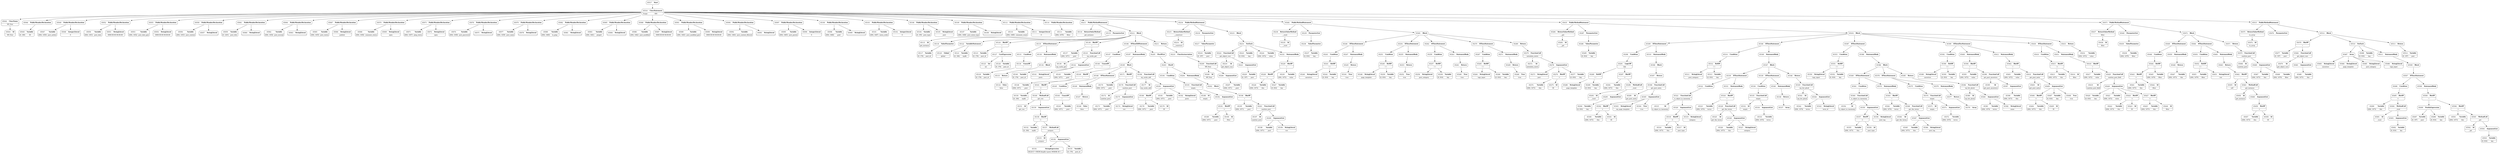 digraph ast {
node [shape=none];
65043 [label=<<TABLE border='1' cellspacing='0' cellpadding='10' style='rounded' ><TR><TD border='0'>65043</TD><TD border='0'><B>Id</B></TD></TR><HR/><TR><TD border='0' cellpadding='5' colspan='2'>WP_Post</TD></TR></TABLE>>];
65044 [label=<<TABLE border='1' cellspacing='0' cellpadding='10' style='rounded' ><TR><TD border='0'>65044</TD><TD border='0'><B>ClassName</B></TD></TR><HR/><TR><TD border='0' cellpadding='5' colspan='2'>WP_Post</TD></TR></TABLE>>];
65044 -> 65043 [weight=2];
65045 [label=<<TABLE border='1' cellspacing='0' cellpadding='10' style='rounded' ><TR><TD border='0'>65045</TD><TD border='0'><B>Variable</B></TD></TR><HR/><TR><TD border='0' cellpadding='5'>(0, 180)</TD><TD border='0' cellpadding='5'>ID</TD></TR></TABLE>>];
65046 [label=<<TABLE border='1' cellspacing='0' cellpadding='10' style='rounded' ><TR><TD border='0'>65046</TD><TD border='0'><B>PublicMemberDeclaration</B></TD></TR></TABLE>>];
65046 -> 65045 [weight=2];
65047 [label=<<TABLE border='1' cellspacing='0' cellpadding='10' style='rounded' ><TR><TD border='0'>65047</TD><TD border='0'><B>Variable</B></TD></TR><HR/><TR><TD border='0' cellpadding='5'>(404, 1450)</TD><TD border='0' cellpadding='5'>post_author</TD></TR></TABLE>>];
65048 [label=<<TABLE border='1' cellspacing='0' cellpadding='10' style='rounded' ><TR><TD border='0'>65048</TD><TD border='0'><B>IntegerLiteral</B></TD></TR><HR/><TR><TD border='0' cellpadding='5' colspan='2'>0</TD></TR></TABLE>>];
65049 [label=<<TABLE border='1' cellspacing='0' cellpadding='10' style='rounded' ><TR><TD border='0'>65049</TD><TD border='0'><B>PublicMemberDeclaration</B></TD></TR></TABLE>>];
65049 -> 65047 [weight=2];
65049 -> 65048 [weight=2];
65050 [label=<<TABLE border='1' cellspacing='0' cellpadding='10' style='rounded' ><TR><TD border='0'>65050</TD><TD border='0'><B>Variable</B></TD></TR><HR/><TR><TD border='0' cellpadding='5'>(404, 1451)</TD><TD border='0' cellpadding='5'>post_date</TD></TR></TABLE>>];
65051 [label=<<TABLE border='1' cellspacing='0' cellpadding='10' style='rounded' ><TR><TD border='0'>65051</TD><TD border='0'><B>StringLiteral</B></TD></TR><HR/><TR><TD border='0' cellpadding='5' colspan='2'>0000-00-00 00:00:00</TD></TR></TABLE>>];
65052 [label=<<TABLE border='1' cellspacing='0' cellpadding='10' style='rounded' ><TR><TD border='0'>65052</TD><TD border='0'><B>PublicMemberDeclaration</B></TD></TR></TABLE>>];
65052 -> 65050 [weight=2];
65052 -> 65051 [weight=2];
65053 [label=<<TABLE border='1' cellspacing='0' cellpadding='10' style='rounded' ><TR><TD border='0'>65053</TD><TD border='0'><B>Variable</B></TD></TR><HR/><TR><TD border='0' cellpadding='5'>(404, 1452)</TD><TD border='0' cellpadding='5'>post_date_gmt</TD></TR></TABLE>>];
65054 [label=<<TABLE border='1' cellspacing='0' cellpadding='10' style='rounded' ><TR><TD border='0'>65054</TD><TD border='0'><B>StringLiteral</B></TD></TR><HR/><TR><TD border='0' cellpadding='5' colspan='2'>0000-00-00 00:00:00</TD></TR></TABLE>>];
65055 [label=<<TABLE border='1' cellspacing='0' cellpadding='10' style='rounded' ><TR><TD border='0'>65055</TD><TD border='0'><B>PublicMemberDeclaration</B></TD></TR></TABLE>>];
65055 -> 65053 [weight=2];
65055 -> 65054 [weight=2];
65056 [label=<<TABLE border='1' cellspacing='0' cellpadding='10' style='rounded' ><TR><TD border='0'>65056</TD><TD border='0'><B>Variable</B></TD></TR><HR/><TR><TD border='0' cellpadding='5'>(404, 1453)</TD><TD border='0' cellpadding='5'>post_content</TD></TR></TABLE>>];
65057 [label=<<TABLE border='1' cellspacing='0' cellpadding='10' style='rounded' ><TR><TD border='0'>65057</TD><TD border='0'><B>StringLiteral</B></TD></TR><HR/><TR><TD border='0' cellpadding='5' colspan='2'></TD></TR></TABLE>>];
65058 [label=<<TABLE border='1' cellspacing='0' cellpadding='10' style='rounded' ><TR><TD border='0'>65058</TD><TD border='0'><B>PublicMemberDeclaration</B></TD></TR></TABLE>>];
65058 -> 65056 [weight=2];
65058 -> 65057 [weight=2];
65059 [label=<<TABLE border='1' cellspacing='0' cellpadding='10' style='rounded' ><TR><TD border='0'>65059</TD><TD border='0'><B>Variable</B></TD></TR><HR/><TR><TD border='0' cellpadding='5'>(0, 1201)</TD><TD border='0' cellpadding='5'>post_title</TD></TR></TABLE>>];
65060 [label=<<TABLE border='1' cellspacing='0' cellpadding='10' style='rounded' ><TR><TD border='0'>65060</TD><TD border='0'><B>StringLiteral</B></TD></TR><HR/><TR><TD border='0' cellpadding='5' colspan='2'></TD></TR></TABLE>>];
65061 [label=<<TABLE border='1' cellspacing='0' cellpadding='10' style='rounded' ><TR><TD border='0'>65061</TD><TD border='0'><B>PublicMemberDeclaration</B></TD></TR></TABLE>>];
65061 -> 65059 [weight=2];
65061 -> 65060 [weight=2];
65062 [label=<<TABLE border='1' cellspacing='0' cellpadding='10' style='rounded' ><TR><TD border='0'>65062</TD><TD border='0'><B>Variable</B></TD></TR><HR/><TR><TD border='0' cellpadding='5'>(404, 1454)</TD><TD border='0' cellpadding='5'>post_excerpt</TD></TR></TABLE>>];
65063 [label=<<TABLE border='1' cellspacing='0' cellpadding='10' style='rounded' ><TR><TD border='0'>65063</TD><TD border='0'><B>StringLiteral</B></TD></TR><HR/><TR><TD border='0' cellpadding='5' colspan='2'></TD></TR></TABLE>>];
65064 [label=<<TABLE border='1' cellspacing='0' cellpadding='10' style='rounded' ><TR><TD border='0'>65064</TD><TD border='0'><B>PublicMemberDeclaration</B></TD></TR></TABLE>>];
65064 -> 65062 [weight=2];
65064 -> 65063 [weight=2];
65065 [label=<<TABLE border='1' cellspacing='0' cellpadding='10' style='rounded' ><TR><TD border='0'>65065</TD><TD border='0'><B>Variable</B></TD></TR><HR/><TR><TD border='0' cellpadding='5'>(404, 1455)</TD><TD border='0' cellpadding='5'>post_status</TD></TR></TABLE>>];
65066 [label=<<TABLE border='1' cellspacing='0' cellpadding='10' style='rounded' ><TR><TD border='0'>65066</TD><TD border='0'><B>StringLiteral</B></TD></TR><HR/><TR><TD border='0' cellpadding='5' colspan='2'>publish</TD></TR></TABLE>>];
65067 [label=<<TABLE border='1' cellspacing='0' cellpadding='10' style='rounded' ><TR><TD border='0'>65067</TD><TD border='0'><B>PublicMemberDeclaration</B></TD></TR></TABLE>>];
65067 -> 65065 [weight=2];
65067 -> 65066 [weight=2];
65068 [label=<<TABLE border='1' cellspacing='0' cellpadding='10' style='rounded' ><TR><TD border='0'>65068</TD><TD border='0'><B>Variable</B></TD></TR><HR/><TR><TD border='0' cellpadding='5'>(404, 1456)</TD><TD border='0' cellpadding='5'>comment_status</TD></TR></TABLE>>];
65069 [label=<<TABLE border='1' cellspacing='0' cellpadding='10' style='rounded' ><TR><TD border='0'>65069</TD><TD border='0'><B>StringLiteral</B></TD></TR><HR/><TR><TD border='0' cellpadding='5' colspan='2'>open</TD></TR></TABLE>>];
65070 [label=<<TABLE border='1' cellspacing='0' cellpadding='10' style='rounded' ><TR><TD border='0'>65070</TD><TD border='0'><B>PublicMemberDeclaration</B></TD></TR></TABLE>>];
65070 -> 65068 [weight=2];
65070 -> 65069 [weight=2];
65071 [label=<<TABLE border='1' cellspacing='0' cellpadding='10' style='rounded' ><TR><TD border='0'>65071</TD><TD border='0'><B>Variable</B></TD></TR><HR/><TR><TD border='0' cellpadding='5'>(404, 1457)</TD><TD border='0' cellpadding='5'>ping_status</TD></TR></TABLE>>];
65072 [label=<<TABLE border='1' cellspacing='0' cellpadding='10' style='rounded' ><TR><TD border='0'>65072</TD><TD border='0'><B>StringLiteral</B></TD></TR><HR/><TR><TD border='0' cellpadding='5' colspan='2'>open</TD></TR></TABLE>>];
65073 [label=<<TABLE border='1' cellspacing='0' cellpadding='10' style='rounded' ><TR><TD border='0'>65073</TD><TD border='0'><B>PublicMemberDeclaration</B></TD></TR></TABLE>>];
65073 -> 65071 [weight=2];
65073 -> 65072 [weight=2];
65074 [label=<<TABLE border='1' cellspacing='0' cellpadding='10' style='rounded' ><TR><TD border='0'>65074</TD><TD border='0'><B>Variable</B></TD></TR><HR/><TR><TD border='0' cellpadding='5'>(404, 1458)</TD><TD border='0' cellpadding='5'>post_password</TD></TR></TABLE>>];
65075 [label=<<TABLE border='1' cellspacing='0' cellpadding='10' style='rounded' ><TR><TD border='0'>65075</TD><TD border='0'><B>StringLiteral</B></TD></TR><HR/><TR><TD border='0' cellpadding='5' colspan='2'></TD></TR></TABLE>>];
65076 [label=<<TABLE border='1' cellspacing='0' cellpadding='10' style='rounded' ><TR><TD border='0'>65076</TD><TD border='0'><B>PublicMemberDeclaration</B></TD></TR></TABLE>>];
65076 -> 65074 [weight=2];
65076 -> 65075 [weight=2];
65077 [label=<<TABLE border='1' cellspacing='0' cellpadding='10' style='rounded' ><TR><TD border='0'>65077</TD><TD border='0'><B>Variable</B></TD></TR><HR/><TR><TD border='0' cellpadding='5'>(404, 1459)</TD><TD border='0' cellpadding='5'>post_name</TD></TR></TABLE>>];
65078 [label=<<TABLE border='1' cellspacing='0' cellpadding='10' style='rounded' ><TR><TD border='0'>65078</TD><TD border='0'><B>StringLiteral</B></TD></TR><HR/><TR><TD border='0' cellpadding='5' colspan='2'></TD></TR></TABLE>>];
65079 [label=<<TABLE border='1' cellspacing='0' cellpadding='10' style='rounded' ><TR><TD border='0'>65079</TD><TD border='0'><B>PublicMemberDeclaration</B></TD></TR></TABLE>>];
65079 -> 65077 [weight=2];
65079 -> 65078 [weight=2];
65080 [label=<<TABLE border='1' cellspacing='0' cellpadding='10' style='rounded' ><TR><TD border='0'>65080</TD><TD border='0'><B>Variable</B></TD></TR><HR/><TR><TD border='0' cellpadding='5'>(404, 1460)</TD><TD border='0' cellpadding='5'>to_ping</TD></TR></TABLE>>];
65081 [label=<<TABLE border='1' cellspacing='0' cellpadding='10' style='rounded' ><TR><TD border='0'>65081</TD><TD border='0'><B>StringLiteral</B></TD></TR><HR/><TR><TD border='0' cellpadding='5' colspan='2'></TD></TR></TABLE>>];
65082 [label=<<TABLE border='1' cellspacing='0' cellpadding='10' style='rounded' ><TR><TD border='0'>65082</TD><TD border='0'><B>PublicMemberDeclaration</B></TD></TR></TABLE>>];
65082 -> 65080 [weight=2];
65082 -> 65081 [weight=2];
65083 [label=<<TABLE border='1' cellspacing='0' cellpadding='10' style='rounded' ><TR><TD border='0'>65083</TD><TD border='0'><B>Variable</B></TD></TR><HR/><TR><TD border='0' cellpadding='5'>(404, 1461)</TD><TD border='0' cellpadding='5'>pinged</TD></TR></TABLE>>];
65084 [label=<<TABLE border='1' cellspacing='0' cellpadding='10' style='rounded' ><TR><TD border='0'>65084</TD><TD border='0'><B>StringLiteral</B></TD></TR><HR/><TR><TD border='0' cellpadding='5' colspan='2'></TD></TR></TABLE>>];
65085 [label=<<TABLE border='1' cellspacing='0' cellpadding='10' style='rounded' ><TR><TD border='0'>65085</TD><TD border='0'><B>PublicMemberDeclaration</B></TD></TR></TABLE>>];
65085 -> 65083 [weight=2];
65085 -> 65084 [weight=2];
65086 [label=<<TABLE border='1' cellspacing='0' cellpadding='10' style='rounded' ><TR><TD border='0'>65086</TD><TD border='0'><B>Variable</B></TD></TR><HR/><TR><TD border='0' cellpadding='5'>(404, 1462)</TD><TD border='0' cellpadding='5'>post_modified</TD></TR></TABLE>>];
65087 [label=<<TABLE border='1' cellspacing='0' cellpadding='10' style='rounded' ><TR><TD border='0'>65087</TD><TD border='0'><B>StringLiteral</B></TD></TR><HR/><TR><TD border='0' cellpadding='5' colspan='2'>0000-00-00 00:00:00</TD></TR></TABLE>>];
65088 [label=<<TABLE border='1' cellspacing='0' cellpadding='10' style='rounded' ><TR><TD border='0'>65088</TD><TD border='0'><B>PublicMemberDeclaration</B></TD></TR></TABLE>>];
65088 -> 65086 [weight=2];
65088 -> 65087 [weight=2];
65089 [label=<<TABLE border='1' cellspacing='0' cellpadding='10' style='rounded' ><TR><TD border='0'>65089</TD><TD border='0'><B>Variable</B></TD></TR><HR/><TR><TD border='0' cellpadding='5'>(404, 1463)</TD><TD border='0' cellpadding='5'>post_modified_gmt</TD></TR></TABLE>>];
65090 [label=<<TABLE border='1' cellspacing='0' cellpadding='10' style='rounded' ><TR><TD border='0'>65090</TD><TD border='0'><B>StringLiteral</B></TD></TR><HR/><TR><TD border='0' cellpadding='5' colspan='2'>0000-00-00 00:00:00</TD></TR></TABLE>>];
65091 [label=<<TABLE border='1' cellspacing='0' cellpadding='10' style='rounded' ><TR><TD border='0'>65091</TD><TD border='0'><B>PublicMemberDeclaration</B></TD></TR></TABLE>>];
65091 -> 65089 [weight=2];
65091 -> 65090 [weight=2];
65092 [label=<<TABLE border='1' cellspacing='0' cellpadding='10' style='rounded' ><TR><TD border='0'>65092</TD><TD border='0'><B>Variable</B></TD></TR><HR/><TR><TD border='0' cellpadding='5'>(404, 1464)</TD><TD border='0' cellpadding='5'>post_content_filtered</TD></TR></TABLE>>];
65093 [label=<<TABLE border='1' cellspacing='0' cellpadding='10' style='rounded' ><TR><TD border='0'>65093</TD><TD border='0'><B>StringLiteral</B></TD></TR><HR/><TR><TD border='0' cellpadding='5' colspan='2'></TD></TR></TABLE>>];
65094 [label=<<TABLE border='1' cellspacing='0' cellpadding='10' style='rounded' ><TR><TD border='0'>65094</TD><TD border='0'><B>PublicMemberDeclaration</B></TD></TR></TABLE>>];
65094 -> 65092 [weight=2];
65094 -> 65093 [weight=2];
65095 [label=<<TABLE border='1' cellspacing='0' cellpadding='10' style='rounded' ><TR><TD border='0'>65095</TD><TD border='0'><B>Variable</B></TD></TR><HR/><TR><TD border='0' cellpadding='5'>(404, 1465)</TD><TD border='0' cellpadding='5'>post_parent</TD></TR></TABLE>>];
65096 [label=<<TABLE border='1' cellspacing='0' cellpadding='10' style='rounded' ><TR><TD border='0'>65096</TD><TD border='0'><B>IntegerLiteral</B></TD></TR><HR/><TR><TD border='0' cellpadding='5' colspan='2'>0</TD></TR></TABLE>>];
65097 [label=<<TABLE border='1' cellspacing='0' cellpadding='10' style='rounded' ><TR><TD border='0'>65097</TD><TD border='0'><B>PublicMemberDeclaration</B></TD></TR></TABLE>>];
65097 -> 65095 [weight=2];
65097 -> 65096 [weight=2];
65098 [label=<<TABLE border='1' cellspacing='0' cellpadding='10' style='rounded' ><TR><TD border='0'>65098</TD><TD border='0'><B>Variable</B></TD></TR><HR/><TR><TD border='0' cellpadding='5'>(404, 1466)</TD><TD border='0' cellpadding='5'>guid</TD></TR></TABLE>>];
65099 [label=<<TABLE border='1' cellspacing='0' cellpadding='10' style='rounded' ><TR><TD border='0'>65099</TD><TD border='0'><B>StringLiteral</B></TD></TR><HR/><TR><TD border='0' cellpadding='5' colspan='2'></TD></TR></TABLE>>];
65100 [label=<<TABLE border='1' cellspacing='0' cellpadding='10' style='rounded' ><TR><TD border='0'>65100</TD><TD border='0'><B>PublicMemberDeclaration</B></TD></TR></TABLE>>];
65100 -> 65098 [weight=2];
65100 -> 65099 [weight=2];
65101 [label=<<TABLE border='1' cellspacing='0' cellpadding='10' style='rounded' ><TR><TD border='0'>65101</TD><TD border='0'><B>Variable</B></TD></TR><HR/><TR><TD border='0' cellpadding='5'>(404, 1467)</TD><TD border='0' cellpadding='5'>menu_order</TD></TR></TABLE>>];
65102 [label=<<TABLE border='1' cellspacing='0' cellpadding='10' style='rounded' ><TR><TD border='0'>65102</TD><TD border='0'><B>IntegerLiteral</B></TD></TR><HR/><TR><TD border='0' cellpadding='5' colspan='2'>0</TD></TR></TABLE>>];
65103 [label=<<TABLE border='1' cellspacing='0' cellpadding='10' style='rounded' ><TR><TD border='0'>65103</TD><TD border='0'><B>PublicMemberDeclaration</B></TD></TR></TABLE>>];
65103 -> 65101 [weight=2];
65103 -> 65102 [weight=2];
65104 [label=<<TABLE border='1' cellspacing='0' cellpadding='10' style='rounded' ><TR><TD border='0'>65104</TD><TD border='0'><B>Variable</B></TD></TR><HR/><TR><TD border='0' cellpadding='5'>(0, 195)</TD><TD border='0' cellpadding='5'>post_type</TD></TR></TABLE>>];
65105 [label=<<TABLE border='1' cellspacing='0' cellpadding='10' style='rounded' ><TR><TD border='0'>65105</TD><TD border='0'><B>StringLiteral</B></TD></TR><HR/><TR><TD border='0' cellpadding='5' colspan='2'>post</TD></TR></TABLE>>];
65106 [label=<<TABLE border='1' cellspacing='0' cellpadding='10' style='rounded' ><TR><TD border='0'>65106</TD><TD border='0'><B>PublicMemberDeclaration</B></TD></TR></TABLE>>];
65106 -> 65104 [weight=2];
65106 -> 65105 [weight=2];
65107 [label=<<TABLE border='1' cellspacing='0' cellpadding='10' style='rounded' ><TR><TD border='0'>65107</TD><TD border='0'><B>Variable</B></TD></TR><HR/><TR><TD border='0' cellpadding='5'>(404, 1468)</TD><TD border='0' cellpadding='5'>post_mime_type</TD></TR></TABLE>>];
65108 [label=<<TABLE border='1' cellspacing='0' cellpadding='10' style='rounded' ><TR><TD border='0'>65108</TD><TD border='0'><B>StringLiteral</B></TD></TR><HR/><TR><TD border='0' cellpadding='5' colspan='2'></TD></TR></TABLE>>];
65109 [label=<<TABLE border='1' cellspacing='0' cellpadding='10' style='rounded' ><TR><TD border='0'>65109</TD><TD border='0'><B>PublicMemberDeclaration</B></TD></TR></TABLE>>];
65109 -> 65107 [weight=2];
65109 -> 65108 [weight=2];
65110 [label=<<TABLE border='1' cellspacing='0' cellpadding='10' style='rounded' ><TR><TD border='0'>65110</TD><TD border='0'><B>Variable</B></TD></TR><HR/><TR><TD border='0' cellpadding='5'>(404, 1469)</TD><TD border='0' cellpadding='5'>comment_count</TD></TR></TABLE>>];
65111 [label=<<TABLE border='1' cellspacing='0' cellpadding='10' style='rounded' ><TR><TD border='0'>65111</TD><TD border='0'><B>IntegerLiteral</B></TD></TR><HR/><TR><TD border='0' cellpadding='5' colspan='2'>0</TD></TR></TABLE>>];
65112 [label=<<TABLE border='1' cellspacing='0' cellpadding='10' style='rounded' ><TR><TD border='0'>65112</TD><TD border='0'><B>PublicMemberDeclaration</B></TD></TR></TABLE>>];
65112 -> 65110 [weight=2];
65112 -> 65111 [weight=2];
65113 [label=<<TABLE border='1' cellspacing='0' cellpadding='10' style='rounded' ><TR><TD border='0'>65113</TD><TD border='0'><B>Variable</B></TD></TR><HR/><TR><TD border='0' cellpadding='5'>(404, 1470)</TD><TD border='0' cellpadding='5'>filter</TD></TR></TABLE>>];
65114 [label=<<TABLE border='1' cellspacing='0' cellpadding='10' style='rounded' ><TR><TD border='0'>65114</TD><TD border='0'><B>PublicMemberDeclaration</B></TD></TR></TABLE>>];
65114 -> 65113 [weight=2];
65115 [label=<<TABLE border='1' cellspacing='0' cellpadding='10' style='rounded' ><TR><TD border='0'>65115</TD><TD border='0'><B>Id</B></TD></TR><HR/><TR><TD border='0' cellpadding='5' colspan='2'>get_instance</TD></TR></TABLE>>];
65116 [label=<<TABLE border='1' cellspacing='0' cellpadding='10' style='rounded' ><TR><TD border='0'>65116</TD><TD border='0'><B>ReturnValueMethod</B></TD></TR><HR/><TR><TD border='0' cellpadding='5' colspan='2'>get_instance</TD></TR></TABLE>>];
65116 -> 65115 [weight=2];
65117 [label=<<TABLE border='1' cellspacing='0' cellpadding='10' style='rounded' ><TR><TD border='0'>65117</TD><TD border='0'><B>Variable</B></TD></TR><HR/><TR><TD border='0' cellpadding='5'>(0, 176)</TD><TD border='0' cellpadding='5'>post_id</TD></TR></TABLE>>];
65118 [label=<<TABLE border='1' cellspacing='0' cellpadding='10' style='rounded' ><TR><TD border='0'>65118</TD><TD border='0'><B>ValueParameter</B></TD></TR></TABLE>>];
65118 -> 65117 [weight=2];
65119 [label=<<TABLE border='1' cellspacing='0' cellpadding='10' style='rounded' ><TR><TD border='0'>65119</TD><TD border='0'><B>ParameterList</B></TD></TR></TABLE>>];
65119 -> 65118 [weight=2];
65120 [label=<<TABLE border='1' cellspacing='0' cellpadding='10' style='rounded' ><TR><TD border='0'>65120</TD><TD border='0'><B>Global</B></TD></TR><HR/><TR><TD border='0' cellpadding='5' colspan='2'>global</TD></TR></TABLE>>];
65121 [label=<<TABLE border='1' cellspacing='0' cellpadding='10' style='rounded' ><TR><TD border='0'>65121</TD><TD border='0'><B>Variable</B></TD></TR><HR/><TR><TD border='0' cellpadding='5'>(0, 184)</TD><TD border='0' cellpadding='5'>wpdb</TD></TR></TABLE>>];
65122 [label=<<TABLE border='1' cellspacing='0' cellpadding='10' style='rounded' ><TR><TD border='0'>65122</TD><TD border='0'><B>VariableStatement</B></TD></TR></TABLE>>];
65122 -> 65120 [weight=2];
65122 -> 65121 [weight=2];
65123 [label=<<TABLE border='1' cellspacing='0' cellpadding='10' style='rounded' ><TR><TD border='0'>65123</TD><TD border='0'><B>Variable</B></TD></TR><HR/><TR><TD border='0' cellpadding='5'>(0, 176)</TD><TD border='0' cellpadding='5'>post_id</TD></TR></TABLE>>];
65124 [label=<<TABLE border='1' cellspacing='0' cellpadding='10' style='rounded' ><TR><TD border='0'>65124</TD><TD border='0'><B>BinOP</B></TD></TR><HR/><TR><TD border='0' cellpadding='5' colspan='2'>=</TD></TR></TABLE>>];
65124 -> 65123 [weight=2];
65124 -> 65127 [weight=2];
65125 [label=<<TABLE border='1' cellspacing='0' cellpadding='10' style='rounded' ><TR><TD border='0'>65125</TD><TD border='0'><B>Int</B></TD></TR><HR/><TR><TD border='0' cellpadding='5' colspan='2'>int</TD></TR></TABLE>>];
65126 [label=<<TABLE border='1' cellspacing='0' cellpadding='10' style='rounded' ><TR><TD border='0'>65126</TD><TD border='0'><B>Variable</B></TD></TR><HR/><TR><TD border='0' cellpadding='5'>(0, 176)</TD><TD border='0' cellpadding='5'>post_id</TD></TR></TABLE>>];
65127 [label=<<TABLE border='1' cellspacing='0' cellpadding='10' style='rounded' ><TR><TD border='0'>65127</TD><TD border='0'><B>CastExpression</B></TD></TR></TABLE>>];
65127 -> 65125 [weight=2];
65127 -> 65126 [weight=2];
65129 [label=<<TABLE border='1' cellspacing='0' cellpadding='10' style='rounded' ><TR><TD border='0'>65129</TD><TD border='0'><B>Variable</B></TD></TR><HR/><TR><TD border='0' cellpadding='5'>(0, 176)</TD><TD border='0' cellpadding='5'>post_id</TD></TR></TABLE>>];
65130 [label=<<TABLE border='1' cellspacing='0' cellpadding='10' style='rounded' ><TR><TD border='0'>65130</TD><TD border='0'><B>UnaryOP</B></TD></TR><HR/><TR><TD border='0' cellpadding='5' colspan='2'>!</TD></TR></TABLE>>];
65130 -> 65129 [weight=2];
65131 [label=<<TABLE border='1' cellspacing='0' cellpadding='10' style='rounded' ><TR><TD border='0'>65131</TD><TD border='0'><B>Condition</B></TD></TR></TABLE>>];
65131 -> 65130 [weight=2];
65132 [label=<<TABLE border='1' cellspacing='0' cellpadding='10' style='rounded' ><TR><TD border='0'>65132</TD><TD border='0'><B>False</B></TD></TR><HR/><TR><TD border='0' cellpadding='5' colspan='2'>false</TD></TR></TABLE>>];
65133 [label=<<TABLE border='1' cellspacing='0' cellpadding='10' style='rounded' ><TR><TD border='0'>65133</TD><TD border='0'><B>Return</B></TD></TR></TABLE>>];
65133 -> 65132 [weight=2];
65134 [label=<<TABLE border='1' cellspacing='0' cellpadding='10' style='rounded' ><TR><TD border='0'>65134</TD><TD border='0'><B>Block</B></TD></TR></TABLE>>];
65134 -> 65133 [weight=2];
65135 [label=<<TABLE border='1' cellspacing='0' cellpadding='10' style='rounded' ><TR><TD border='0'>65135</TD><TD border='0'><B>IfThenStatement</B></TD></TR></TABLE>>];
65135 -> 65131 [weight=2];
65135 -> 65136 [weight=2];
65136 [label=<<TABLE border='1' cellspacing='0' cellpadding='10' style='rounded' ><TR><TD border='0'>65136</TD><TD border='0'><B>StatementBody</B></TD></TR></TABLE>>];
65136 -> 65134 [weight=2];
65137 [label=<<TABLE border='1' cellspacing='0' cellpadding='10' style='rounded' ><TR><TD border='0'>65137</TD><TD border='0'><B>Variable</B></TD></TR><HR/><TR><TD border='0' cellpadding='5'>(404, 1471)</TD><TD border='0' cellpadding='5'>_post</TD></TR></TABLE>>];
65138 [label=<<TABLE border='1' cellspacing='0' cellpadding='10' style='rounded' ><TR><TD border='0'>65138</TD><TD border='0'><B>BinOP</B></TD></TR><HR/><TR><TD border='0' cellpadding='5' colspan='2'>=</TD></TR></TABLE>>];
65138 -> 65137 [weight=2];
65138 -> 65143 [weight=2];
65139 [label=<<TABLE border='1' cellspacing='0' cellpadding='10' style='rounded' ><TR><TD border='0'>65139</TD><TD border='0'><B>Id</B></TD></TR><HR/><TR><TD border='0' cellpadding='5' colspan='2'>wp_cache_get</TD></TR></TABLE>>];
65140 [label=<<TABLE border='1' cellspacing='0' cellpadding='10' style='rounded' ><TR><TD border='0'>65140</TD><TD border='0'><B>Variable</B></TD></TR><HR/><TR><TD border='0' cellpadding='5'>(0, 176)</TD><TD border='0' cellpadding='5'>post_id</TD></TR></TABLE>>];
65141 [label=<<TABLE border='1' cellspacing='0' cellpadding='10' style='rounded' ><TR><TD border='0'>65141</TD><TD border='0'><B>StringLiteral</B></TD></TR><HR/><TR><TD border='0' cellpadding='5' colspan='2'>posts</TD></TR></TABLE>>];
65142 [label=<<TABLE border='1' cellspacing='0' cellpadding='10' style='rounded' ><TR><TD border='0'>65142</TD><TD border='0'><B>ArgumentList</B></TD></TR></TABLE>>];
65142 -> 65140 [weight=2];
65142 -> 65141 [weight=2];
65143 [label=<<TABLE border='1' cellspacing='0' cellpadding='10' style='rounded' ><TR><TD border='0'>65143</TD><TD border='0'><B>FunctionCall</B></TD></TR><HR/><TR><TD border='0' cellpadding='5' colspan='2'>wp_cache_get</TD></TR></TABLE>>];
65143 -> 65139 [weight=2];
65143 -> 65142 [weight=2];
65145 [label=<<TABLE border='1' cellspacing='0' cellpadding='10' style='rounded' ><TR><TD border='0'>65145</TD><TD border='0'><B>Variable</B></TD></TR><HR/><TR><TD border='0' cellpadding='5'>(404, 1471)</TD><TD border='0' cellpadding='5'>_post</TD></TR></TABLE>>];
65146 [label=<<TABLE border='1' cellspacing='0' cellpadding='10' style='rounded' ><TR><TD border='0'>65146</TD><TD border='0'><B>UnaryOP</B></TD></TR><HR/><TR><TD border='0' cellpadding='5' colspan='2'>!</TD></TR></TABLE>>];
65146 -> 65145 [weight=2];
65147 [label=<<TABLE border='1' cellspacing='0' cellpadding='10' style='rounded' ><TR><TD border='0'>65147</TD><TD border='0'><B>Condition</B></TD></TR></TABLE>>];
65147 -> 65146 [weight=2];
65148 [label=<<TABLE border='1' cellspacing='0' cellpadding='10' style='rounded' ><TR><TD border='0'>65148</TD><TD border='0'><B>Variable</B></TD></TR><HR/><TR><TD border='0' cellpadding='5'>(404, 1471)</TD><TD border='0' cellpadding='5'>_post</TD></TR></TABLE>>];
65149 [label=<<TABLE border='1' cellspacing='0' cellpadding='10' style='rounded' ><TR><TD border='0'>65149</TD><TD border='0'><B>BinOP</B></TD></TR><HR/><TR><TD border='0' cellpadding='5' colspan='2'>=</TD></TR></TABLE>>];
65149 -> 65148 [weight=2];
65149 -> 65161 [weight=2];
65150 [label=<<TABLE border='1' cellspacing='0' cellpadding='10' style='rounded' ><TR><TD border='0'>65150</TD><TD border='0'><B>Variable</B></TD></TR><HR/><TR><TD border='0' cellpadding='5'>(0, 184)</TD><TD border='0' cellpadding='5'>wpdb</TD></TR></TABLE>>];
65151 [label=<<TABLE border='1' cellspacing='0' cellpadding='10' style='rounded' ><TR><TD border='0'>65151</TD><TD border='0'><B>Id</B></TD></TR><HR/><TR><TD border='0' cellpadding='5' colspan='2'>get_row</TD></TR></TABLE>>];
65152 [label=<<TABLE border='1' cellspacing='0' cellpadding='10' style='rounded' ><TR><TD border='0'>65152</TD><TD border='0'><B>Variable</B></TD></TR><HR/><TR><TD border='0' cellpadding='5'>(0, 184)</TD><TD border='0' cellpadding='5'>wpdb</TD></TR></TABLE>>];
65153 [label=<<TABLE border='1' cellspacing='0' cellpadding='10' style='rounded' ><TR><TD border='0'>65153</TD><TD border='0'><B>Id</B></TD></TR><HR/><TR><TD border='0' cellpadding='5' colspan='2'>prepare</TD></TR></TABLE>>];
65154 [label=<<TABLE border='1' cellspacing='0' cellpadding='10' style='rounded' ><TR><TD border='0'>65154</TD><TD border='0'><B>StringExpression</B></TD></TR><HR/><TR><TD border='0' cellpadding='5' colspan='2'>SELECT * FROM $wpdb-&gt;posts WHERE ID =...</TD></TR></TABLE>>];
65155 [label=<<TABLE border='1' cellspacing='0' cellpadding='10' style='rounded' ><TR><TD border='0'>65155</TD><TD border='0'><B>Variable</B></TD></TR><HR/><TR><TD border='0' cellpadding='5'>(0, 176)</TD><TD border='0' cellpadding='5'>post_id</TD></TR></TABLE>>];
65156 [label=<<TABLE border='1' cellspacing='0' cellpadding='10' style='rounded' ><TR><TD border='0'>65156</TD><TD border='0'><B>ArgumentList</B></TD></TR></TABLE>>];
65156 -> 65154 [weight=2];
65156 -> 65155 [weight=2];
65157 [label=<<TABLE border='1' cellspacing='0' cellpadding='10' style='rounded' ><TR><TD border='0'>65157</TD><TD border='0'><B>MethodCall</B></TD></TR><HR/><TR><TD border='0' cellpadding='5' colspan='2'>prepare</TD></TR></TABLE>>];
65157 -> 65153 [weight=2];
65157 -> 65156 [weight=2];
65158 [label=<<TABLE border='1' cellspacing='0' cellpadding='10' style='rounded' ><TR><TD border='0'>65158</TD><TD border='0'><B>BinOP</B></TD></TR><HR/><TR><TD border='0' cellpadding='5' colspan='2'>-&gt;</TD></TR></TABLE>>];
65158 -> 65152 [weight=2];
65158 -> 65157 [weight=2];
65159 [label=<<TABLE border='1' cellspacing='0' cellpadding='10' style='rounded' ><TR><TD border='0'>65159</TD><TD border='0'><B>ArgumentList</B></TD></TR></TABLE>>];
65159 -> 65158 [weight=2];
65160 [label=<<TABLE border='1' cellspacing='0' cellpadding='10' style='rounded' ><TR><TD border='0'>65160</TD><TD border='0'><B>MethodCall</B></TD></TR><HR/><TR><TD border='0' cellpadding='5' colspan='2'>get_row</TD></TR></TABLE>>];
65160 -> 65151 [weight=2];
65160 -> 65159 [weight=2];
65161 [label=<<TABLE border='1' cellspacing='0' cellpadding='10' style='rounded' ><TR><TD border='0'>65161</TD><TD border='0'><B>BinOP</B></TD></TR><HR/><TR><TD border='0' cellpadding='5' colspan='2'>-&gt;</TD></TR></TABLE>>];
65161 -> 65150 [weight=2];
65161 -> 65160 [weight=2];
65163 [label=<<TABLE border='1' cellspacing='0' cellpadding='10' style='rounded' ><TR><TD border='0'>65163</TD><TD border='0'><B>Variable</B></TD></TR><HR/><TR><TD border='0' cellpadding='5'>(404, 1471)</TD><TD border='0' cellpadding='5'>_post</TD></TR></TABLE>>];
65164 [label=<<TABLE border='1' cellspacing='0' cellpadding='10' style='rounded' ><TR><TD border='0'>65164</TD><TD border='0'><B>UnaryOP</B></TD></TR><HR/><TR><TD border='0' cellpadding='5' colspan='2'>!</TD></TR></TABLE>>];
65164 -> 65163 [weight=2];
65165 [label=<<TABLE border='1' cellspacing='0' cellpadding='10' style='rounded' ><TR><TD border='0'>65165</TD><TD border='0'><B>Condition</B></TD></TR></TABLE>>];
65165 -> 65164 [weight=2];
65166 [label=<<TABLE border='1' cellspacing='0' cellpadding='10' style='rounded' ><TR><TD border='0'>65166</TD><TD border='0'><B>False</B></TD></TR><HR/><TR><TD border='0' cellpadding='5' colspan='2'>false</TD></TR></TABLE>>];
65167 [label=<<TABLE border='1' cellspacing='0' cellpadding='10' style='rounded' ><TR><TD border='0'>65167</TD><TD border='0'><B>Return</B></TD></TR></TABLE>>];
65167 -> 65166 [weight=2];
65168 [label=<<TABLE border='1' cellspacing='0' cellpadding='10' style='rounded' ><TR><TD border='0'>65168</TD><TD border='0'><B>IfThenStatement</B></TD></TR></TABLE>>];
65168 -> 65165 [weight=2];
65168 -> 65169 [weight=2];
65169 [label=<<TABLE border='1' cellspacing='0' cellpadding='10' style='rounded' ><TR><TD border='0'>65169</TD><TD border='0'><B>StatementBody</B></TD></TR></TABLE>>];
65169 -> 65167 [weight=2];
65170 [label=<<TABLE border='1' cellspacing='0' cellpadding='10' style='rounded' ><TR><TD border='0'>65170</TD><TD border='0'><B>Variable</B></TD></TR><HR/><TR><TD border='0' cellpadding='5'>(404, 1471)</TD><TD border='0' cellpadding='5'>_post</TD></TR></TABLE>>];
65171 [label=<<TABLE border='1' cellspacing='0' cellpadding='10' style='rounded' ><TR><TD border='0'>65171</TD><TD border='0'><B>BinOP</B></TD></TR><HR/><TR><TD border='0' cellpadding='5' colspan='2'>=</TD></TR></TABLE>>];
65171 -> 65170 [weight=2];
65171 -> 65176 [weight=2];
65172 [label=<<TABLE border='1' cellspacing='0' cellpadding='10' style='rounded' ><TR><TD border='0'>65172</TD><TD border='0'><B>Id</B></TD></TR><HR/><TR><TD border='0' cellpadding='5' colspan='2'>sanitize_post</TD></TR></TABLE>>];
65173 [label=<<TABLE border='1' cellspacing='0' cellpadding='10' style='rounded' ><TR><TD border='0'>65173</TD><TD border='0'><B>Variable</B></TD></TR><HR/><TR><TD border='0' cellpadding='5'>(404, 1471)</TD><TD border='0' cellpadding='5'>_post</TD></TR></TABLE>>];
65174 [label=<<TABLE border='1' cellspacing='0' cellpadding='10' style='rounded' ><TR><TD border='0'>65174</TD><TD border='0'><B>StringLiteral</B></TD></TR><HR/><TR><TD border='0' cellpadding='5' colspan='2'>raw</TD></TR></TABLE>>];
65175 [label=<<TABLE border='1' cellspacing='0' cellpadding='10' style='rounded' ><TR><TD border='0'>65175</TD><TD border='0'><B>ArgumentList</B></TD></TR></TABLE>>];
65175 -> 65173 [weight=2];
65175 -> 65174 [weight=2];
65176 [label=<<TABLE border='1' cellspacing='0' cellpadding='10' style='rounded' ><TR><TD border='0'>65176</TD><TD border='0'><B>FunctionCall</B></TD></TR><HR/><TR><TD border='0' cellpadding='5' colspan='2'>sanitize_post</TD></TR></TABLE>>];
65176 -> 65172 [weight=2];
65176 -> 65175 [weight=2];
65177 [label=<<TABLE border='1' cellspacing='0' cellpadding='10' style='rounded' ><TR><TD border='0'>65177</TD><TD border='0'><B>Id</B></TD></TR><HR/><TR><TD border='0' cellpadding='5' colspan='2'>wp_cache_add</TD></TR></TABLE>>];
65178 [label=<<TABLE border='1' cellspacing='0' cellpadding='10' style='rounded' ><TR><TD border='0'>65178</TD><TD border='0'><B>Variable</B></TD></TR><HR/><TR><TD border='0' cellpadding='5'>(404, 1471)</TD><TD border='0' cellpadding='5'>_post</TD></TR></TABLE>>];
65179 [label=<<TABLE border='1' cellspacing='0' cellpadding='10' style='rounded' ><TR><TD border='0'>65179</TD><TD border='0'><B>Id</B></TD></TR><HR/><TR><TD border='0' cellpadding='5' colspan='2'>ID</TD></TR></TABLE>>];
65180 [label=<<TABLE border='1' cellspacing='0' cellpadding='10' style='rounded' ><TR><TD border='0'>65180</TD><TD border='0'><B>BinOP</B></TD></TR><HR/><TR><TD border='0' cellpadding='5' colspan='2'>-&gt;</TD></TR></TABLE>>];
65180 -> 65178 [weight=2];
65180 -> 65179 [weight=2];
65181 [label=<<TABLE border='1' cellspacing='0' cellpadding='10' style='rounded' ><TR><TD border='0'>65181</TD><TD border='0'><B>Variable</B></TD></TR><HR/><TR><TD border='0' cellpadding='5'>(404, 1471)</TD><TD border='0' cellpadding='5'>_post</TD></TR></TABLE>>];
65182 [label=<<TABLE border='1' cellspacing='0' cellpadding='10' style='rounded' ><TR><TD border='0'>65182</TD><TD border='0'><B>StringLiteral</B></TD></TR><HR/><TR><TD border='0' cellpadding='5' colspan='2'>posts</TD></TR></TABLE>>];
65183 [label=<<TABLE border='1' cellspacing='0' cellpadding='10' style='rounded' ><TR><TD border='0'>65183</TD><TD border='0'><B>ArgumentList</B></TD></TR></TABLE>>];
65183 -> 65180 [weight=2];
65183 -> 65181 [weight=2];
65183 -> 65182 [weight=2];
65184 [label=<<TABLE border='1' cellspacing='0' cellpadding='10' style='rounded' ><TR><TD border='0'>65184</TD><TD border='0'><B>FunctionCall</B></TD></TR><HR/><TR><TD border='0' cellpadding='5' colspan='2'>wp_cache_add</TD></TR></TABLE>>];
65184 -> 65177 [weight=2];
65184 -> 65183 [weight=2];
65185 [label=<<TABLE border='1' cellspacing='0' cellpadding='10' style='rounded' ><TR><TD border='0'>65185</TD><TD border='0'><B>Block</B></TD></TR></TABLE>>];
65185 -> 65149 [weight=2];
65185 -> 65168 [weight=2];
65185 -> 65171 [weight=2];
65185 -> 65184 [weight=2];
65186 [label=<<TABLE border='1' cellspacing='0' cellpadding='10' style='rounded' ><TR><TD border='0'>65186</TD><TD border='0'><B>IfThenElifStatement</B></TD></TR></TABLE>>];
65186 -> 65147 [weight=2];
65186 -> 65187 [weight=2];
65186 -> 65205 [weight=2];
65187 [label=<<TABLE border='1' cellspacing='0' cellpadding='10' style='rounded' ><TR><TD border='0'>65187</TD><TD border='0'><B>StatementBody</B></TD></TR></TABLE>>];
65187 -> 65185 [weight=2];
65188 [label=<<TABLE border='1' cellspacing='0' cellpadding='10' style='rounded' ><TR><TD border='0'>65188</TD><TD border='0'><B>Id</B></TD></TR><HR/><TR><TD border='0' cellpadding='5' colspan='2'>empty</TD></TR></TABLE>>];
65189 [label=<<TABLE border='1' cellspacing='0' cellpadding='10' style='rounded' ><TR><TD border='0'>65189</TD><TD border='0'><B>Variable</B></TD></TR><HR/><TR><TD border='0' cellpadding='5'>(404, 1471)</TD><TD border='0' cellpadding='5'>_post</TD></TR></TABLE>>];
65190 [label=<<TABLE border='1' cellspacing='0' cellpadding='10' style='rounded' ><TR><TD border='0'>65190</TD><TD border='0'><B>Id</B></TD></TR><HR/><TR><TD border='0' cellpadding='5' colspan='2'>filter</TD></TR></TABLE>>];
65191 [label=<<TABLE border='1' cellspacing='0' cellpadding='10' style='rounded' ><TR><TD border='0'>65191</TD><TD border='0'><B>BinOP</B></TD></TR><HR/><TR><TD border='0' cellpadding='5' colspan='2'>-&gt;</TD></TR></TABLE>>];
65191 -> 65189 [weight=2];
65191 -> 65190 [weight=2];
65192 [label=<<TABLE border='1' cellspacing='0' cellpadding='10' style='rounded' ><TR><TD border='0'>65192</TD><TD border='0'><B>ArgumentList</B></TD></TR></TABLE>>];
65192 -> 65191 [weight=2];
65193 [label=<<TABLE border='1' cellspacing='0' cellpadding='10' style='rounded' ><TR><TD border='0'>65193</TD><TD border='0'><B>FunctionCall</B></TD></TR><HR/><TR><TD border='0' cellpadding='5' colspan='2'>empty</TD></TR></TABLE>>];
65193 -> 65188 [weight=2];
65193 -> 65192 [weight=2];
65194 [label=<<TABLE border='1' cellspacing='0' cellpadding='10' style='rounded' ><TR><TD border='0'>65194</TD><TD border='0'><B>Condition</B></TD></TR></TABLE>>];
65194 -> 65193 [weight=2];
65195 [label=<<TABLE border='1' cellspacing='0' cellpadding='10' style='rounded' ><TR><TD border='0'>65195</TD><TD border='0'><B>Variable</B></TD></TR><HR/><TR><TD border='0' cellpadding='5'>(404, 1471)</TD><TD border='0' cellpadding='5'>_post</TD></TR></TABLE>>];
65196 [label=<<TABLE border='1' cellspacing='0' cellpadding='10' style='rounded' ><TR><TD border='0'>65196</TD><TD border='0'><B>BinOP</B></TD></TR><HR/><TR><TD border='0' cellpadding='5' colspan='2'>=</TD></TR></TABLE>>];
65196 -> 65195 [weight=2];
65196 -> 65201 [weight=2];
65197 [label=<<TABLE border='1' cellspacing='0' cellpadding='10' style='rounded' ><TR><TD border='0'>65197</TD><TD border='0'><B>Id</B></TD></TR><HR/><TR><TD border='0' cellpadding='5' colspan='2'>sanitize_post</TD></TR></TABLE>>];
65198 [label=<<TABLE border='1' cellspacing='0' cellpadding='10' style='rounded' ><TR><TD border='0'>65198</TD><TD border='0'><B>Variable</B></TD></TR><HR/><TR><TD border='0' cellpadding='5'>(404, 1471)</TD><TD border='0' cellpadding='5'>_post</TD></TR></TABLE>>];
65199 [label=<<TABLE border='1' cellspacing='0' cellpadding='10' style='rounded' ><TR><TD border='0'>65199</TD><TD border='0'><B>StringLiteral</B></TD></TR><HR/><TR><TD border='0' cellpadding='5' colspan='2'>raw</TD></TR></TABLE>>];
65200 [label=<<TABLE border='1' cellspacing='0' cellpadding='10' style='rounded' ><TR><TD border='0'>65200</TD><TD border='0'><B>ArgumentList</B></TD></TR></TABLE>>];
65200 -> 65198 [weight=2];
65200 -> 65199 [weight=2];
65201 [label=<<TABLE border='1' cellspacing='0' cellpadding='10' style='rounded' ><TR><TD border='0'>65201</TD><TD border='0'><B>FunctionCall</B></TD></TR><HR/><TR><TD border='0' cellpadding='5' colspan='2'>sanitize_post</TD></TR></TABLE>>];
65201 -> 65197 [weight=2];
65201 -> 65200 [weight=2];
65202 [label=<<TABLE border='1' cellspacing='0' cellpadding='10' style='rounded' ><TR><TD border='0'>65202</TD><TD border='0'><B>Block</B></TD></TR></TABLE>>];
65202 -> 65196 [weight=2];
65203 [label=<<TABLE border='1' cellspacing='0' cellpadding='10' style='rounded' ><TR><TD border='0'>65203</TD><TD border='0'><B>ElseIf</B></TD></TR></TABLE>>];
65203 -> 65194 [weight=2];
65203 -> 65204 [weight=2];
65204 [label=<<TABLE border='1' cellspacing='0' cellpadding='10' style='rounded' ><TR><TD border='0'>65204</TD><TD border='0'><B>StatementBody</B></TD></TR></TABLE>>];
65204 -> 65202 [weight=2];
65205 [label=<<TABLE border='1' cellspacing='0' cellpadding='10' style='rounded' ><TR><TD border='0'>65205</TD><TD border='0'><B>ElseIfList</B></TD></TR></TABLE>>];
65205 -> 65203 [weight=2];
65206 [label=<<TABLE border='1' cellspacing='0' cellpadding='10' style='rounded' ><TR><TD border='0'>65206</TD><TD border='0'><B>Id</B></TD></TR><HR/><TR><TD border='0' cellpadding='5' colspan='2'>WP_Post</TD></TR></TABLE>>];
65207 [label=<<TABLE border='1' cellspacing='0' cellpadding='10' style='rounded' ><TR><TD border='0'>65207</TD><TD border='0'><B>Variable</B></TD></TR><HR/><TR><TD border='0' cellpadding='5'>(404, 1471)</TD><TD border='0' cellpadding='5'>_post</TD></TR></TABLE>>];
65208 [label=<<TABLE border='1' cellspacing='0' cellpadding='10' style='rounded' ><TR><TD border='0'>65208</TD><TD border='0'><B>ArgumentList</B></TD></TR></TABLE>>];
65208 -> 65207 [weight=2];
65209 [label=<<TABLE border='1' cellspacing='0' cellpadding='10' style='rounded' ><TR><TD border='0'>65209</TD><TD border='0'><B>FunctionCall</B></TD></TR><HR/><TR><TD border='0' cellpadding='5' colspan='2'>WP_Post</TD></TR></TABLE>>];
65209 -> 65206 [weight=2];
65209 -> 65208 [weight=2];
65210 [label=<<TABLE border='1' cellspacing='0' cellpadding='10' style='rounded' ><TR><TD border='0'>65210</TD><TD border='0'><B>ClassInstanciation</B></TD></TR></TABLE>>];
65210 -> 65209 [weight=2];
65211 [label=<<TABLE border='1' cellspacing='0' cellpadding='10' style='rounded' ><TR><TD border='0'>65211</TD><TD border='0'><B>Return</B></TD></TR></TABLE>>];
65211 -> 65210 [weight=2];
65212 [label=<<TABLE border='1' cellspacing='0' cellpadding='10' style='rounded' ><TR><TD border='0'>65212</TD><TD border='0'><B>Block</B></TD></TR></TABLE>>];
65212 -> 65122 [weight=2];
65212 -> 65124 [weight=2];
65212 -> 65135 [weight=2];
65212 -> 65138 [weight=2];
65212 -> 65186 [weight=2];
65212 -> 65211 [weight=2];
65213 [label=<<TABLE border='1' cellspacing='0' cellpadding='10' style='rounded' ><TR><TD border='0'>65213</TD><TD border='0'><B>PublicMethodStatement</B></TD></TR></TABLE>>];
65213 -> 65116 [weight=2];
65213 -> 65119 [weight=2];
65213 -> 65212 [weight=2];
65214 [label=<<TABLE border='1' cellspacing='0' cellpadding='10' style='rounded' ><TR><TD border='0'>65214</TD><TD border='0'><B>Id</B></TD></TR><HR/><TR><TD border='0' cellpadding='5' colspan='2'>__construct</TD></TR></TABLE>>];
65215 [label=<<TABLE border='1' cellspacing='0' cellpadding='10' style='rounded' ><TR><TD border='0'>65215</TD><TD border='0'><B>ReturnValueMethod</B></TD></TR><HR/><TR><TD border='0' cellpadding='5' colspan='2'>__construct</TD></TR></TABLE>>];
65215 -> 65214 [weight=2];
65216 [label=<<TABLE border='1' cellspacing='0' cellpadding='10' style='rounded' ><TR><TD border='0'>65216</TD><TD border='0'><B>Variable</B></TD></TR><HR/><TR><TD border='0' cellpadding='5'>(0, 197)</TD><TD border='0' cellpadding='5'>post</TD></TR></TABLE>>];
65217 [label=<<TABLE border='1' cellspacing='0' cellpadding='10' style='rounded' ><TR><TD border='0'>65217</TD><TD border='0'><B>ValueParameter</B></TD></TR></TABLE>>];
65217 -> 65216 [weight=2];
65218 [label=<<TABLE border='1' cellspacing='0' cellpadding='10' style='rounded' ><TR><TD border='0'>65218</TD><TD border='0'><B>ParameterList</B></TD></TR></TABLE>>];
65218 -> 65217 [weight=2];
65219 [label=<<TABLE border='1' cellspacing='0' cellpadding='10' style='rounded' ><TR><TD border='0'>65219</TD><TD border='0'><B>Id</B></TD></TR><HR/><TR><TD border='0' cellpadding='5' colspan='2'>get_object_vars</TD></TR></TABLE>>];
65220 [label=<<TABLE border='1' cellspacing='0' cellpadding='10' style='rounded' ><TR><TD border='0'>65220</TD><TD border='0'><B>Variable</B></TD></TR><HR/><TR><TD border='0' cellpadding='5'>(0, 197)</TD><TD border='0' cellpadding='5'>post</TD></TR></TABLE>>];
65221 [label=<<TABLE border='1' cellspacing='0' cellpadding='10' style='rounded' ><TR><TD border='0'>65221</TD><TD border='0'><B>ArgumentList</B></TD></TR></TABLE>>];
65221 -> 65220 [weight=2];
65222 [label=<<TABLE border='1' cellspacing='0' cellpadding='10' style='rounded' ><TR><TD border='0'>65222</TD><TD border='0'><B>FunctionCall</B></TD></TR><HR/><TR><TD border='0' cellpadding='5' colspan='2'>get_object_vars</TD></TR></TABLE>>];
65222 -> 65219 [weight=2];
65222 -> 65221 [weight=2];
65223 [label=<<TABLE border='1' cellspacing='0' cellpadding='10' style='rounded' ><TR><TD border='0'>65223</TD><TD border='0'><B>Variable</B></TD></TR><HR/><TR><TD border='0' cellpadding='5'>(0, 816)</TD><TD border='0' cellpadding='5'>key</TD></TR></TABLE>>];
65224 [label=<<TABLE border='1' cellspacing='0' cellpadding='10' style='rounded' ><TR><TD border='0'>65224</TD><TD border='0'><B>Variable</B></TD></TR><HR/><TR><TD border='0' cellpadding='5'>(404, 1472)</TD><TD border='0' cellpadding='5'>value</TD></TR></TABLE>>];
65226 [label=<<TABLE border='1' cellspacing='0' cellpadding='10' style='rounded' ><TR><TD border='0'>65226</TD><TD border='0'><B>Variable</B></TD></TR><HR/><TR><TD border='0' cellpadding='5'>(404, 1473)</TD><TD border='0' cellpadding='5'>this</TD></TR></TABLE>>];
65227 [label=<<TABLE border='1' cellspacing='0' cellpadding='10' style='rounded' ><TR><TD border='0'>65227</TD><TD border='0'><B>Variable</B></TD></TR><HR/><TR><TD border='0' cellpadding='5'>(0, 816)</TD><TD border='0' cellpadding='5'>key</TD></TR></TABLE>>];
65228 [label=<<TABLE border='1' cellspacing='0' cellpadding='10' style='rounded' ><TR><TD border='0'>65228</TD><TD border='0'><B>BinOP</B></TD></TR><HR/><TR><TD border='0' cellpadding='5' colspan='2'>-&gt;</TD></TR></TABLE>>];
65228 -> 65226 [weight=2];
65228 -> 65227 [weight=2];
65229 [label=<<TABLE border='1' cellspacing='0' cellpadding='10' style='rounded' ><TR><TD border='0'>65229</TD><TD border='0'><B>BinOP</B></TD></TR><HR/><TR><TD border='0' cellpadding='5' colspan='2'>=</TD></TR></TABLE>>];
65229 -> 65228 [weight=2];
65229 -> 65230 [weight=2];
65230 [label=<<TABLE border='1' cellspacing='0' cellpadding='10' style='rounded' ><TR><TD border='0'>65230</TD><TD border='0'><B>Variable</B></TD></TR><HR/><TR><TD border='0' cellpadding='5'>(404, 1472)</TD><TD border='0' cellpadding='5'>value</TD></TR></TABLE>>];
65231 [label=<<TABLE border='1' cellspacing='0' cellpadding='10' style='rounded' ><TR><TD border='0'>65231</TD><TD border='0'><B>ForEach</B></TD></TR></TABLE>>];
65231 -> 65222 [weight=2];
65231 -> 65223 [weight=2];
65231 -> 65224 [weight=2];
65231 -> 65232 [weight=2];
65232 [label=<<TABLE border='1' cellspacing='0' cellpadding='10' style='rounded' ><TR><TD border='0'>65232</TD><TD border='0'><B>StatementBody</B></TD></TR></TABLE>>];
65232 -> 65229 [weight=2];
65233 [label=<<TABLE border='1' cellspacing='0' cellpadding='10' style='rounded' ><TR><TD border='0'>65233</TD><TD border='0'><B>Block</B></TD></TR></TABLE>>];
65233 -> 65231 [weight=2];
65234 [label=<<TABLE border='1' cellspacing='0' cellpadding='10' style='rounded' ><TR><TD border='0'>65234</TD><TD border='0'><B>PublicMethodStatement</B></TD></TR></TABLE>>];
65234 -> 65215 [weight=2];
65234 -> 65218 [weight=2];
65234 -> 65233 [weight=2];
65235 [label=<<TABLE border='1' cellspacing='0' cellpadding='10' style='rounded' ><TR><TD border='0'>65235</TD><TD border='0'><B>Id</B></TD></TR><HR/><TR><TD border='0' cellpadding='5' colspan='2'>__isset</TD></TR></TABLE>>];
65236 [label=<<TABLE border='1' cellspacing='0' cellpadding='10' style='rounded' ><TR><TD border='0'>65236</TD><TD border='0'><B>ReturnValueMethod</B></TD></TR><HR/><TR><TD border='0' cellpadding='5' colspan='2'>__isset</TD></TR></TABLE>>];
65236 -> 65235 [weight=2];
65237 [label=<<TABLE border='1' cellspacing='0' cellpadding='10' style='rounded' ><TR><TD border='0'>65237</TD><TD border='0'><B>Variable</B></TD></TR><HR/><TR><TD border='0' cellpadding='5'>(0, 816)</TD><TD border='0' cellpadding='5'>key</TD></TR></TABLE>>];
65238 [label=<<TABLE border='1' cellspacing='0' cellpadding='10' style='rounded' ><TR><TD border='0'>65238</TD><TD border='0'><B>ValueParameter</B></TD></TR></TABLE>>];
65238 -> 65237 [weight=2];
65239 [label=<<TABLE border='1' cellspacing='0' cellpadding='10' style='rounded' ><TR><TD border='0'>65239</TD><TD border='0'><B>ParameterList</B></TD></TR></TABLE>>];
65239 -> 65238 [weight=2];
65240 [label=<<TABLE border='1' cellspacing='0' cellpadding='10' style='rounded' ><TR><TD border='0'>65240</TD><TD border='0'><B>StringLiteral</B></TD></TR><HR/><TR><TD border='0' cellpadding='5' colspan='2'>ancestors</TD></TR></TABLE>>];
65241 [label=<<TABLE border='1' cellspacing='0' cellpadding='10' style='rounded' ><TR><TD border='0'>65241</TD><TD border='0'><B>RelOP</B></TD></TR><HR/><TR><TD border='0' cellpadding='5' colspan='2'>==</TD></TR></TABLE>>];
65241 -> 65240 [weight=2];
65241 -> 65242 [weight=2];
65242 [label=<<TABLE border='1' cellspacing='0' cellpadding='10' style='rounded' ><TR><TD border='0'>65242</TD><TD border='0'><B>Variable</B></TD></TR><HR/><TR><TD border='0' cellpadding='5'>(0, 816)</TD><TD border='0' cellpadding='5'>key</TD></TR></TABLE>>];
65243 [label=<<TABLE border='1' cellspacing='0' cellpadding='10' style='rounded' ><TR><TD border='0'>65243</TD><TD border='0'><B>Condition</B></TD></TR></TABLE>>];
65243 -> 65241 [weight=2];
65244 [label=<<TABLE border='1' cellspacing='0' cellpadding='10' style='rounded' ><TR><TD border='0'>65244</TD><TD border='0'><B>True</B></TD></TR><HR/><TR><TD border='0' cellpadding='5' colspan='2'>true</TD></TR></TABLE>>];
65245 [label=<<TABLE border='1' cellspacing='0' cellpadding='10' style='rounded' ><TR><TD border='0'>65245</TD><TD border='0'><B>Return</B></TD></TR></TABLE>>];
65245 -> 65244 [weight=2];
65246 [label=<<TABLE border='1' cellspacing='0' cellpadding='10' style='rounded' ><TR><TD border='0'>65246</TD><TD border='0'><B>IfThenStatement</B></TD></TR></TABLE>>];
65246 -> 65243 [weight=2];
65246 -> 65247 [weight=2];
65247 [label=<<TABLE border='1' cellspacing='0' cellpadding='10' style='rounded' ><TR><TD border='0'>65247</TD><TD border='0'><B>StatementBody</B></TD></TR></TABLE>>];
65247 -> 65245 [weight=2];
65248 [label=<<TABLE border='1' cellspacing='0' cellpadding='10' style='rounded' ><TR><TD border='0'>65248</TD><TD border='0'><B>StringLiteral</B></TD></TR><HR/><TR><TD border='0' cellpadding='5' colspan='2'>page_template</TD></TR></TABLE>>];
65249 [label=<<TABLE border='1' cellspacing='0' cellpadding='10' style='rounded' ><TR><TD border='0'>65249</TD><TD border='0'><B>RelOP</B></TD></TR><HR/><TR><TD border='0' cellpadding='5' colspan='2'>==</TD></TR></TABLE>>];
65249 -> 65248 [weight=2];
65249 -> 65250 [weight=2];
65250 [label=<<TABLE border='1' cellspacing='0' cellpadding='10' style='rounded' ><TR><TD border='0'>65250</TD><TD border='0'><B>Variable</B></TD></TR><HR/><TR><TD border='0' cellpadding='5'>(0, 816)</TD><TD border='0' cellpadding='5'>key</TD></TR></TABLE>>];
65251 [label=<<TABLE border='1' cellspacing='0' cellpadding='10' style='rounded' ><TR><TD border='0'>65251</TD><TD border='0'><B>Condition</B></TD></TR></TABLE>>];
65251 -> 65249 [weight=2];
65252 [label=<<TABLE border='1' cellspacing='0' cellpadding='10' style='rounded' ><TR><TD border='0'>65252</TD><TD border='0'><B>True</B></TD></TR><HR/><TR><TD border='0' cellpadding='5' colspan='2'>true</TD></TR></TABLE>>];
65253 [label=<<TABLE border='1' cellspacing='0' cellpadding='10' style='rounded' ><TR><TD border='0'>65253</TD><TD border='0'><B>Return</B></TD></TR></TABLE>>];
65253 -> 65252 [weight=2];
65254 [label=<<TABLE border='1' cellspacing='0' cellpadding='10' style='rounded' ><TR><TD border='0'>65254</TD><TD border='0'><B>IfThenStatement</B></TD></TR></TABLE>>];
65254 -> 65251 [weight=2];
65254 -> 65255 [weight=2];
65255 [label=<<TABLE border='1' cellspacing='0' cellpadding='10' style='rounded' ><TR><TD border='0'>65255</TD><TD border='0'><B>StatementBody</B></TD></TR></TABLE>>];
65255 -> 65253 [weight=2];
65256 [label=<<TABLE border='1' cellspacing='0' cellpadding='10' style='rounded' ><TR><TD border='0'>65256</TD><TD border='0'><B>StringLiteral</B></TD></TR><HR/><TR><TD border='0' cellpadding='5' colspan='2'>post_category</TD></TR></TABLE>>];
65257 [label=<<TABLE border='1' cellspacing='0' cellpadding='10' style='rounded' ><TR><TD border='0'>65257</TD><TD border='0'><B>RelOP</B></TD></TR><HR/><TR><TD border='0' cellpadding='5' colspan='2'>==</TD></TR></TABLE>>];
65257 -> 65256 [weight=2];
65257 -> 65258 [weight=2];
65258 [label=<<TABLE border='1' cellspacing='0' cellpadding='10' style='rounded' ><TR><TD border='0'>65258</TD><TD border='0'><B>Variable</B></TD></TR><HR/><TR><TD border='0' cellpadding='5'>(0, 816)</TD><TD border='0' cellpadding='5'>key</TD></TR></TABLE>>];
65259 [label=<<TABLE border='1' cellspacing='0' cellpadding='10' style='rounded' ><TR><TD border='0'>65259</TD><TD border='0'><B>Condition</B></TD></TR></TABLE>>];
65259 -> 65257 [weight=2];
65260 [label=<<TABLE border='1' cellspacing='0' cellpadding='10' style='rounded' ><TR><TD border='0'>65260</TD><TD border='0'><B>True</B></TD></TR><HR/><TR><TD border='0' cellpadding='5' colspan='2'>true</TD></TR></TABLE>>];
65261 [label=<<TABLE border='1' cellspacing='0' cellpadding='10' style='rounded' ><TR><TD border='0'>65261</TD><TD border='0'><B>Return</B></TD></TR></TABLE>>];
65261 -> 65260 [weight=2];
65262 [label=<<TABLE border='1' cellspacing='0' cellpadding='10' style='rounded' ><TR><TD border='0'>65262</TD><TD border='0'><B>IfThenStatement</B></TD></TR></TABLE>>];
65262 -> 65259 [weight=2];
65262 -> 65263 [weight=2];
65263 [label=<<TABLE border='1' cellspacing='0' cellpadding='10' style='rounded' ><TR><TD border='0'>65263</TD><TD border='0'><B>StatementBody</B></TD></TR></TABLE>>];
65263 -> 65261 [weight=2];
65264 [label=<<TABLE border='1' cellspacing='0' cellpadding='10' style='rounded' ><TR><TD border='0'>65264</TD><TD border='0'><B>StringLiteral</B></TD></TR><HR/><TR><TD border='0' cellpadding='5' colspan='2'>tags_input</TD></TR></TABLE>>];
65265 [label=<<TABLE border='1' cellspacing='0' cellpadding='10' style='rounded' ><TR><TD border='0'>65265</TD><TD border='0'><B>RelOP</B></TD></TR><HR/><TR><TD border='0' cellpadding='5' colspan='2'>==</TD></TR></TABLE>>];
65265 -> 65264 [weight=2];
65265 -> 65266 [weight=2];
65266 [label=<<TABLE border='1' cellspacing='0' cellpadding='10' style='rounded' ><TR><TD border='0'>65266</TD><TD border='0'><B>Variable</B></TD></TR><HR/><TR><TD border='0' cellpadding='5'>(0, 816)</TD><TD border='0' cellpadding='5'>key</TD></TR></TABLE>>];
65267 [label=<<TABLE border='1' cellspacing='0' cellpadding='10' style='rounded' ><TR><TD border='0'>65267</TD><TD border='0'><B>Condition</B></TD></TR></TABLE>>];
65267 -> 65265 [weight=2];
65268 [label=<<TABLE border='1' cellspacing='0' cellpadding='10' style='rounded' ><TR><TD border='0'>65268</TD><TD border='0'><B>True</B></TD></TR><HR/><TR><TD border='0' cellpadding='5' colspan='2'>true</TD></TR></TABLE>>];
65269 [label=<<TABLE border='1' cellspacing='0' cellpadding='10' style='rounded' ><TR><TD border='0'>65269</TD><TD border='0'><B>Return</B></TD></TR></TABLE>>];
65269 -> 65268 [weight=2];
65270 [label=<<TABLE border='1' cellspacing='0' cellpadding='10' style='rounded' ><TR><TD border='0'>65270</TD><TD border='0'><B>IfThenStatement</B></TD></TR></TABLE>>];
65270 -> 65267 [weight=2];
65270 -> 65271 [weight=2];
65271 [label=<<TABLE border='1' cellspacing='0' cellpadding='10' style='rounded' ><TR><TD border='0'>65271</TD><TD border='0'><B>StatementBody</B></TD></TR></TABLE>>];
65271 -> 65269 [weight=2];
65272 [label=<<TABLE border='1' cellspacing='0' cellpadding='10' style='rounded' ><TR><TD border='0'>65272</TD><TD border='0'><B>Id</B></TD></TR><HR/><TR><TD border='0' cellpadding='5' colspan='2'>metadata_exists</TD></TR></TABLE>>];
65273 [label=<<TABLE border='1' cellspacing='0' cellpadding='10' style='rounded' ><TR><TD border='0'>65273</TD><TD border='0'><B>StringLiteral</B></TD></TR><HR/><TR><TD border='0' cellpadding='5' colspan='2'>post</TD></TR></TABLE>>];
65274 [label=<<TABLE border='1' cellspacing='0' cellpadding='10' style='rounded' ><TR><TD border='0'>65274</TD><TD border='0'><B>Variable</B></TD></TR><HR/><TR><TD border='0' cellpadding='5'>(404, 1473)</TD><TD border='0' cellpadding='5'>this</TD></TR></TABLE>>];
65275 [label=<<TABLE border='1' cellspacing='0' cellpadding='10' style='rounded' ><TR><TD border='0'>65275</TD><TD border='0'><B>Id</B></TD></TR><HR/><TR><TD border='0' cellpadding='5' colspan='2'>ID</TD></TR></TABLE>>];
65276 [label=<<TABLE border='1' cellspacing='0' cellpadding='10' style='rounded' ><TR><TD border='0'>65276</TD><TD border='0'><B>BinOP</B></TD></TR><HR/><TR><TD border='0' cellpadding='5' colspan='2'>-&gt;</TD></TR></TABLE>>];
65276 -> 65274 [weight=2];
65276 -> 65275 [weight=2];
65277 [label=<<TABLE border='1' cellspacing='0' cellpadding='10' style='rounded' ><TR><TD border='0'>65277</TD><TD border='0'><B>Variable</B></TD></TR><HR/><TR><TD border='0' cellpadding='5'>(0, 816)</TD><TD border='0' cellpadding='5'>key</TD></TR></TABLE>>];
65278 [label=<<TABLE border='1' cellspacing='0' cellpadding='10' style='rounded' ><TR><TD border='0'>65278</TD><TD border='0'><B>ArgumentList</B></TD></TR></TABLE>>];
65278 -> 65273 [weight=2];
65278 -> 65276 [weight=2];
65278 -> 65277 [weight=2];
65279 [label=<<TABLE border='1' cellspacing='0' cellpadding='10' style='rounded' ><TR><TD border='0'>65279</TD><TD border='0'><B>FunctionCall</B></TD></TR><HR/><TR><TD border='0' cellpadding='5' colspan='2'>metadata_exists</TD></TR></TABLE>>];
65279 -> 65272 [weight=2];
65279 -> 65278 [weight=2];
65280 [label=<<TABLE border='1' cellspacing='0' cellpadding='10' style='rounded' ><TR><TD border='0'>65280</TD><TD border='0'><B>Return</B></TD></TR></TABLE>>];
65280 -> 65279 [weight=2];
65281 [label=<<TABLE border='1' cellspacing='0' cellpadding='10' style='rounded' ><TR><TD border='0'>65281</TD><TD border='0'><B>Block</B></TD></TR></TABLE>>];
65281 -> 65246 [weight=2];
65281 -> 65254 [weight=2];
65281 -> 65262 [weight=2];
65281 -> 65270 [weight=2];
65281 -> 65280 [weight=2];
65282 [label=<<TABLE border='1' cellspacing='0' cellpadding='10' style='rounded' ><TR><TD border='0'>65282</TD><TD border='0'><B>PublicMethodStatement</B></TD></TR></TABLE>>];
65282 -> 65236 [weight=2];
65282 -> 65239 [weight=2];
65282 -> 65281 [weight=2];
65283 [label=<<TABLE border='1' cellspacing='0' cellpadding='10' style='rounded' ><TR><TD border='0'>65283</TD><TD border='0'><B>Id</B></TD></TR><HR/><TR><TD border='0' cellpadding='5' colspan='2'>__get</TD></TR></TABLE>>];
65284 [label=<<TABLE border='1' cellspacing='0' cellpadding='10' style='rounded' ><TR><TD border='0'>65284</TD><TD border='0'><B>ReturnValueMethod</B></TD></TR><HR/><TR><TD border='0' cellpadding='5' colspan='2'>__get</TD></TR></TABLE>>];
65284 -> 65283 [weight=2];
65285 [label=<<TABLE border='1' cellspacing='0' cellpadding='10' style='rounded' ><TR><TD border='0'>65285</TD><TD border='0'><B>Variable</B></TD></TR><HR/><TR><TD border='0' cellpadding='5'>(0, 816)</TD><TD border='0' cellpadding='5'>key</TD></TR></TABLE>>];
65286 [label=<<TABLE border='1' cellspacing='0' cellpadding='10' style='rounded' ><TR><TD border='0'>65286</TD><TD border='0'><B>ValueParameter</B></TD></TR></TABLE>>];
65286 -> 65285 [weight=2];
65287 [label=<<TABLE border='1' cellspacing='0' cellpadding='10' style='rounded' ><TR><TD border='0'>65287</TD><TD border='0'><B>ParameterList</B></TD></TR></TABLE>>];
65287 -> 65286 [weight=2];
65288 [label=<<TABLE border='1' cellspacing='0' cellpadding='10' style='rounded' ><TR><TD border='0'>65288</TD><TD border='0'><B>StringLiteral</B></TD></TR><HR/><TR><TD border='0' cellpadding='5' colspan='2'>page_template</TD></TR></TABLE>>];
65289 [label=<<TABLE border='1' cellspacing='0' cellpadding='10' style='rounded' ><TR><TD border='0'>65289</TD><TD border='0'><B>RelOP</B></TD></TR><HR/><TR><TD border='0' cellpadding='5' colspan='2'>==</TD></TR></TABLE>>];
65289 -> 65288 [weight=2];
65289 -> 65290 [weight=2];
65290 [label=<<TABLE border='1' cellspacing='0' cellpadding='10' style='rounded' ><TR><TD border='0'>65290</TD><TD border='0'><B>Variable</B></TD></TR><HR/><TR><TD border='0' cellpadding='5'>(0, 816)</TD><TD border='0' cellpadding='5'>key</TD></TR></TABLE>>];
65291 [label=<<TABLE border='1' cellspacing='0' cellpadding='10' style='rounded' ><TR><TD border='0'>65291</TD><TD border='0'><B>LogicOP</B></TD></TR><HR/><TR><TD border='0' cellpadding='5' colspan='2'>&amp;&amp;</TD></TR></TABLE>>];
65291 -> 65289 [weight=2];
65291 -> 65297 [weight=2];
65292 [label=<<TABLE border='1' cellspacing='0' cellpadding='10' style='rounded' ><TR><TD border='0'>65292</TD><TD border='0'><B>Variable</B></TD></TR><HR/><TR><TD border='0' cellpadding='5'>(404, 1473)</TD><TD border='0' cellpadding='5'>this</TD></TR></TABLE>>];
65293 [label=<<TABLE border='1' cellspacing='0' cellpadding='10' style='rounded' ><TR><TD border='0'>65293</TD><TD border='0'><B>Id</B></TD></TR><HR/><TR><TD border='0' cellpadding='5' colspan='2'>__isset</TD></TR></TABLE>>];
65294 [label=<<TABLE border='1' cellspacing='0' cellpadding='10' style='rounded' ><TR><TD border='0'>65294</TD><TD border='0'><B>Variable</B></TD></TR><HR/><TR><TD border='0' cellpadding='5'>(0, 816)</TD><TD border='0' cellpadding='5'>key</TD></TR></TABLE>>];
65295 [label=<<TABLE border='1' cellspacing='0' cellpadding='10' style='rounded' ><TR><TD border='0'>65295</TD><TD border='0'><B>ArgumentList</B></TD></TR></TABLE>>];
65295 -> 65294 [weight=2];
65296 [label=<<TABLE border='1' cellspacing='0' cellpadding='10' style='rounded' ><TR><TD border='0'>65296</TD><TD border='0'><B>MethodCall</B></TD></TR><HR/><TR><TD border='0' cellpadding='5' colspan='2'>__isset</TD></TR></TABLE>>];
65296 -> 65293 [weight=2];
65296 -> 65295 [weight=2];
65297 [label=<<TABLE border='1' cellspacing='0' cellpadding='10' style='rounded' ><TR><TD border='0'>65297</TD><TD border='0'><B>BinOP</B></TD></TR><HR/><TR><TD border='0' cellpadding='5' colspan='2'>-&gt;</TD></TR></TABLE>>];
65297 -> 65292 [weight=2];
65297 -> 65296 [weight=2];
65298 [label=<<TABLE border='1' cellspacing='0' cellpadding='10' style='rounded' ><TR><TD border='0'>65298</TD><TD border='0'><B>Condition</B></TD></TR></TABLE>>];
65298 -> 65291 [weight=2];
65299 [label=<<TABLE border='1' cellspacing='0' cellpadding='10' style='rounded' ><TR><TD border='0'>65299</TD><TD border='0'><B>Id</B></TD></TR><HR/><TR><TD border='0' cellpadding='5' colspan='2'>get_post_meta</TD></TR></TABLE>>];
65300 [label=<<TABLE border='1' cellspacing='0' cellpadding='10' style='rounded' ><TR><TD border='0'>65300</TD><TD border='0'><B>Variable</B></TD></TR><HR/><TR><TD border='0' cellpadding='5'>(404, 1473)</TD><TD border='0' cellpadding='5'>this</TD></TR></TABLE>>];
65301 [label=<<TABLE border='1' cellspacing='0' cellpadding='10' style='rounded' ><TR><TD border='0'>65301</TD><TD border='0'><B>Id</B></TD></TR><HR/><TR><TD border='0' cellpadding='5' colspan='2'>ID</TD></TR></TABLE>>];
65302 [label=<<TABLE border='1' cellspacing='0' cellpadding='10' style='rounded' ><TR><TD border='0'>65302</TD><TD border='0'><B>BinOP</B></TD></TR><HR/><TR><TD border='0' cellpadding='5' colspan='2'>-&gt;</TD></TR></TABLE>>];
65302 -> 65300 [weight=2];
65302 -> 65301 [weight=2];
65303 [label=<<TABLE border='1' cellspacing='0' cellpadding='10' style='rounded' ><TR><TD border='0'>65303</TD><TD border='0'><B>StringLiteral</B></TD></TR><HR/><TR><TD border='0' cellpadding='5' colspan='2'>_wp_page_template</TD></TR></TABLE>>];
65304 [label=<<TABLE border='1' cellspacing='0' cellpadding='10' style='rounded' ><TR><TD border='0'>65304</TD><TD border='0'><B>True</B></TD></TR><HR/><TR><TD border='0' cellpadding='5' colspan='2'>true</TD></TR></TABLE>>];
65305 [label=<<TABLE border='1' cellspacing='0' cellpadding='10' style='rounded' ><TR><TD border='0'>65305</TD><TD border='0'><B>ArgumentList</B></TD></TR></TABLE>>];
65305 -> 65302 [weight=2];
65305 -> 65303 [weight=2];
65305 -> 65304 [weight=2];
65306 [label=<<TABLE border='1' cellspacing='0' cellpadding='10' style='rounded' ><TR><TD border='0'>65306</TD><TD border='0'><B>FunctionCall</B></TD></TR><HR/><TR><TD border='0' cellpadding='5' colspan='2'>get_post_meta</TD></TR></TABLE>>];
65306 -> 65299 [weight=2];
65306 -> 65305 [weight=2];
65307 [label=<<TABLE border='1' cellspacing='0' cellpadding='10' style='rounded' ><TR><TD border='0'>65307</TD><TD border='0'><B>Return</B></TD></TR></TABLE>>];
65307 -> 65306 [weight=2];
65308 [label=<<TABLE border='1' cellspacing='0' cellpadding='10' style='rounded' ><TR><TD border='0'>65308</TD><TD border='0'><B>Block</B></TD></TR></TABLE>>];
65308 -> 65307 [weight=2];
65309 [label=<<TABLE border='1' cellspacing='0' cellpadding='10' style='rounded' ><TR><TD border='0'>65309</TD><TD border='0'><B>IfThenStatement</B></TD></TR></TABLE>>];
65309 -> 65298 [weight=2];
65309 -> 65310 [weight=2];
65310 [label=<<TABLE border='1' cellspacing='0' cellpadding='10' style='rounded' ><TR><TD border='0'>65310</TD><TD border='0'><B>StatementBody</B></TD></TR></TABLE>>];
65310 -> 65308 [weight=2];
65311 [label=<<TABLE border='1' cellspacing='0' cellpadding='10' style='rounded' ><TR><TD border='0'>65311</TD><TD border='0'><B>StringLiteral</B></TD></TR><HR/><TR><TD border='0' cellpadding='5' colspan='2'>post_category</TD></TR></TABLE>>];
65312 [label=<<TABLE border='1' cellspacing='0' cellpadding='10' style='rounded' ><TR><TD border='0'>65312</TD><TD border='0'><B>RelOP</B></TD></TR><HR/><TR><TD border='0' cellpadding='5' colspan='2'>==</TD></TR></TABLE>>];
65312 -> 65311 [weight=2];
65312 -> 65313 [weight=2];
65313 [label=<<TABLE border='1' cellspacing='0' cellpadding='10' style='rounded' ><TR><TD border='0'>65313</TD><TD border='0'><B>Variable</B></TD></TR><HR/><TR><TD border='0' cellpadding='5'>(0, 816)</TD><TD border='0' cellpadding='5'>key</TD></TR></TABLE>>];
65314 [label=<<TABLE border='1' cellspacing='0' cellpadding='10' style='rounded' ><TR><TD border='0'>65314</TD><TD border='0'><B>Condition</B></TD></TR></TABLE>>];
65314 -> 65312 [weight=2];
65315 [label=<<TABLE border='1' cellspacing='0' cellpadding='10' style='rounded' ><TR><TD border='0'>65315</TD><TD border='0'><B>Id</B></TD></TR><HR/><TR><TD border='0' cellpadding='5' colspan='2'>is_object_in_taxonomy</TD></TR></TABLE>>];
65316 [label=<<TABLE border='1' cellspacing='0' cellpadding='10' style='rounded' ><TR><TD border='0'>65316</TD><TD border='0'><B>Variable</B></TD></TR><HR/><TR><TD border='0' cellpadding='5'>(404, 1473)</TD><TD border='0' cellpadding='5'>this</TD></TR></TABLE>>];
65317 [label=<<TABLE border='1' cellspacing='0' cellpadding='10' style='rounded' ><TR><TD border='0'>65317</TD><TD border='0'><B>Id</B></TD></TR><HR/><TR><TD border='0' cellpadding='5' colspan='2'>post_type</TD></TR></TABLE>>];
65318 [label=<<TABLE border='1' cellspacing='0' cellpadding='10' style='rounded' ><TR><TD border='0'>65318</TD><TD border='0'><B>BinOP</B></TD></TR><HR/><TR><TD border='0' cellpadding='5' colspan='2'>-&gt;</TD></TR></TABLE>>];
65318 -> 65316 [weight=2];
65318 -> 65317 [weight=2];
65319 [label=<<TABLE border='1' cellspacing='0' cellpadding='10' style='rounded' ><TR><TD border='0'>65319</TD><TD border='0'><B>StringLiteral</B></TD></TR><HR/><TR><TD border='0' cellpadding='5' colspan='2'>category</TD></TR></TABLE>>];
65320 [label=<<TABLE border='1' cellspacing='0' cellpadding='10' style='rounded' ><TR><TD border='0'>65320</TD><TD border='0'><B>ArgumentList</B></TD></TR></TABLE>>];
65320 -> 65318 [weight=2];
65320 -> 65319 [weight=2];
65321 [label=<<TABLE border='1' cellspacing='0' cellpadding='10' style='rounded' ><TR><TD border='0'>65321</TD><TD border='0'><B>FunctionCall</B></TD></TR><HR/><TR><TD border='0' cellpadding='5' colspan='2'>is_object_in_taxonomy</TD></TR></TABLE>>];
65321 -> 65315 [weight=2];
65321 -> 65320 [weight=2];
65322 [label=<<TABLE border='1' cellspacing='0' cellpadding='10' style='rounded' ><TR><TD border='0'>65322</TD><TD border='0'><B>Condition</B></TD></TR></TABLE>>];
65322 -> 65321 [weight=2];
65323 [label=<<TABLE border='1' cellspacing='0' cellpadding='10' style='rounded' ><TR><TD border='0'>65323</TD><TD border='0'><B>Variable</B></TD></TR><HR/><TR><TD border='0' cellpadding='5'>(404, 1474)</TD><TD border='0' cellpadding='5'>terms</TD></TR></TABLE>>];
65324 [label=<<TABLE border='1' cellspacing='0' cellpadding='10' style='rounded' ><TR><TD border='0'>65324</TD><TD border='0'><B>BinOP</B></TD></TR><HR/><TR><TD border='0' cellpadding='5' colspan='2'>=</TD></TR></TABLE>>];
65324 -> 65323 [weight=2];
65324 -> 65329 [weight=2];
65325 [label=<<TABLE border='1' cellspacing='0' cellpadding='10' style='rounded' ><TR><TD border='0'>65325</TD><TD border='0'><B>Id</B></TD></TR><HR/><TR><TD border='0' cellpadding='5' colspan='2'>get_the_terms</TD></TR></TABLE>>];
65326 [label=<<TABLE border='1' cellspacing='0' cellpadding='10' style='rounded' ><TR><TD border='0'>65326</TD><TD border='0'><B>Variable</B></TD></TR><HR/><TR><TD border='0' cellpadding='5'>(404, 1473)</TD><TD border='0' cellpadding='5'>this</TD></TR></TABLE>>];
65327 [label=<<TABLE border='1' cellspacing='0' cellpadding='10' style='rounded' ><TR><TD border='0'>65327</TD><TD border='0'><B>StringLiteral</B></TD></TR><HR/><TR><TD border='0' cellpadding='5' colspan='2'>category</TD></TR></TABLE>>];
65328 [label=<<TABLE border='1' cellspacing='0' cellpadding='10' style='rounded' ><TR><TD border='0'>65328</TD><TD border='0'><B>ArgumentList</B></TD></TR></TABLE>>];
65328 -> 65326 [weight=2];
65328 -> 65327 [weight=2];
65329 [label=<<TABLE border='1' cellspacing='0' cellpadding='10' style='rounded' ><TR><TD border='0'>65329</TD><TD border='0'><B>FunctionCall</B></TD></TR><HR/><TR><TD border='0' cellpadding='5' colspan='2'>get_the_terms</TD></TR></TABLE>>];
65329 -> 65325 [weight=2];
65329 -> 65328 [weight=2];
65330 [label=<<TABLE border='1' cellspacing='0' cellpadding='10' style='rounded' ><TR><TD border='0'>65330</TD><TD border='0'><B>IfThenStatement</B></TD></TR></TABLE>>];
65330 -> 65322 [weight=2];
65330 -> 65331 [weight=2];
65331 [label=<<TABLE border='1' cellspacing='0' cellpadding='10' style='rounded' ><TR><TD border='0'>65331</TD><TD border='0'><B>StatementBody</B></TD></TR></TABLE>>];
65331 -> 65324 [weight=2];
65332 [label=<<TABLE border='1' cellspacing='0' cellpadding='10' style='rounded' ><TR><TD border='0'>65332</TD><TD border='0'><B>Id</B></TD></TR><HR/><TR><TD border='0' cellpadding='5' colspan='2'>empty</TD></TR></TABLE>>];
65333 [label=<<TABLE border='1' cellspacing='0' cellpadding='10' style='rounded' ><TR><TD border='0'>65333</TD><TD border='0'><B>Variable</B></TD></TR><HR/><TR><TD border='0' cellpadding='5'>(404, 1474)</TD><TD border='0' cellpadding='5'>terms</TD></TR></TABLE>>];
65334 [label=<<TABLE border='1' cellspacing='0' cellpadding='10' style='rounded' ><TR><TD border='0'>65334</TD><TD border='0'><B>ArgumentList</B></TD></TR></TABLE>>];
65334 -> 65333 [weight=2];
65335 [label=<<TABLE border='1' cellspacing='0' cellpadding='10' style='rounded' ><TR><TD border='0'>65335</TD><TD border='0'><B>FunctionCall</B></TD></TR><HR/><TR><TD border='0' cellpadding='5' colspan='2'>empty</TD></TR></TABLE>>];
65335 -> 65332 [weight=2];
65335 -> 65334 [weight=2];
65336 [label=<<TABLE border='1' cellspacing='0' cellpadding='10' style='rounded' ><TR><TD border='0'>65336</TD><TD border='0'><B>Condition</B></TD></TR></TABLE>>];
65336 -> 65335 [weight=2];
65337 [label=<<TABLE border='1' cellspacing='0' cellpadding='10' style='rounded' ><TR><TD border='0'>65337</TD><TD border='0'><B>Array</B></TD></TR></TABLE>>];
65338 [label=<<TABLE border='1' cellspacing='0' cellpadding='10' style='rounded' ><TR><TD border='0'>65338</TD><TD border='0'><B>Return</B></TD></TR></TABLE>>];
65338 -> 65337 [weight=2];
65339 [label=<<TABLE border='1' cellspacing='0' cellpadding='10' style='rounded' ><TR><TD border='0'>65339</TD><TD border='0'><B>IfThenStatement</B></TD></TR></TABLE>>];
65339 -> 65336 [weight=2];
65339 -> 65340 [weight=2];
65340 [label=<<TABLE border='1' cellspacing='0' cellpadding='10' style='rounded' ><TR><TD border='0'>65340</TD><TD border='0'><B>StatementBody</B></TD></TR></TABLE>>];
65340 -> 65338 [weight=2];
65341 [label=<<TABLE border='1' cellspacing='0' cellpadding='10' style='rounded' ><TR><TD border='0'>65341</TD><TD border='0'><B>Id</B></TD></TR><HR/><TR><TD border='0' cellpadding='5' colspan='2'>wp_list_pluck</TD></TR></TABLE>>];
65342 [label=<<TABLE border='1' cellspacing='0' cellpadding='10' style='rounded' ><TR><TD border='0'>65342</TD><TD border='0'><B>Variable</B></TD></TR><HR/><TR><TD border='0' cellpadding='5'>(404, 1474)</TD><TD border='0' cellpadding='5'>terms</TD></TR></TABLE>>];
65343 [label=<<TABLE border='1' cellspacing='0' cellpadding='10' style='rounded' ><TR><TD border='0'>65343</TD><TD border='0'><B>StringLiteral</B></TD></TR><HR/><TR><TD border='0' cellpadding='5' colspan='2'>term_id</TD></TR></TABLE>>];
65344 [label=<<TABLE border='1' cellspacing='0' cellpadding='10' style='rounded' ><TR><TD border='0'>65344</TD><TD border='0'><B>ArgumentList</B></TD></TR></TABLE>>];
65344 -> 65342 [weight=2];
65344 -> 65343 [weight=2];
65345 [label=<<TABLE border='1' cellspacing='0' cellpadding='10' style='rounded' ><TR><TD border='0'>65345</TD><TD border='0'><B>FunctionCall</B></TD></TR><HR/><TR><TD border='0' cellpadding='5' colspan='2'>wp_list_pluck</TD></TR></TABLE>>];
65345 -> 65341 [weight=2];
65345 -> 65344 [weight=2];
65346 [label=<<TABLE border='1' cellspacing='0' cellpadding='10' style='rounded' ><TR><TD border='0'>65346</TD><TD border='0'><B>Return</B></TD></TR></TABLE>>];
65346 -> 65345 [weight=2];
65347 [label=<<TABLE border='1' cellspacing='0' cellpadding='10' style='rounded' ><TR><TD border='0'>65347</TD><TD border='0'><B>Block</B></TD></TR></TABLE>>];
65347 -> 65330 [weight=2];
65347 -> 65339 [weight=2];
65347 -> 65346 [weight=2];
65348 [label=<<TABLE border='1' cellspacing='0' cellpadding='10' style='rounded' ><TR><TD border='0'>65348</TD><TD border='0'><B>IfThenStatement</B></TD></TR></TABLE>>];
65348 -> 65314 [weight=2];
65348 -> 65349 [weight=2];
65349 [label=<<TABLE border='1' cellspacing='0' cellpadding='10' style='rounded' ><TR><TD border='0'>65349</TD><TD border='0'><B>StatementBody</B></TD></TR></TABLE>>];
65349 -> 65347 [weight=2];
65350 [label=<<TABLE border='1' cellspacing='0' cellpadding='10' style='rounded' ><TR><TD border='0'>65350</TD><TD border='0'><B>StringLiteral</B></TD></TR><HR/><TR><TD border='0' cellpadding='5' colspan='2'>tags_input</TD></TR></TABLE>>];
65351 [label=<<TABLE border='1' cellspacing='0' cellpadding='10' style='rounded' ><TR><TD border='0'>65351</TD><TD border='0'><B>RelOP</B></TD></TR><HR/><TR><TD border='0' cellpadding='5' colspan='2'>==</TD></TR></TABLE>>];
65351 -> 65350 [weight=2];
65351 -> 65352 [weight=2];
65352 [label=<<TABLE border='1' cellspacing='0' cellpadding='10' style='rounded' ><TR><TD border='0'>65352</TD><TD border='0'><B>Variable</B></TD></TR><HR/><TR><TD border='0' cellpadding='5'>(0, 816)</TD><TD border='0' cellpadding='5'>key</TD></TR></TABLE>>];
65353 [label=<<TABLE border='1' cellspacing='0' cellpadding='10' style='rounded' ><TR><TD border='0'>65353</TD><TD border='0'><B>Condition</B></TD></TR></TABLE>>];
65353 -> 65351 [weight=2];
65354 [label=<<TABLE border='1' cellspacing='0' cellpadding='10' style='rounded' ><TR><TD border='0'>65354</TD><TD border='0'><B>Id</B></TD></TR><HR/><TR><TD border='0' cellpadding='5' colspan='2'>is_object_in_taxonomy</TD></TR></TABLE>>];
65355 [label=<<TABLE border='1' cellspacing='0' cellpadding='10' style='rounded' ><TR><TD border='0'>65355</TD><TD border='0'><B>Variable</B></TD></TR><HR/><TR><TD border='0' cellpadding='5'>(404, 1473)</TD><TD border='0' cellpadding='5'>this</TD></TR></TABLE>>];
65356 [label=<<TABLE border='1' cellspacing='0' cellpadding='10' style='rounded' ><TR><TD border='0'>65356</TD><TD border='0'><B>Id</B></TD></TR><HR/><TR><TD border='0' cellpadding='5' colspan='2'>post_type</TD></TR></TABLE>>];
65357 [label=<<TABLE border='1' cellspacing='0' cellpadding='10' style='rounded' ><TR><TD border='0'>65357</TD><TD border='0'><B>BinOP</B></TD></TR><HR/><TR><TD border='0' cellpadding='5' colspan='2'>-&gt;</TD></TR></TABLE>>];
65357 -> 65355 [weight=2];
65357 -> 65356 [weight=2];
65358 [label=<<TABLE border='1' cellspacing='0' cellpadding='10' style='rounded' ><TR><TD border='0'>65358</TD><TD border='0'><B>StringLiteral</B></TD></TR><HR/><TR><TD border='0' cellpadding='5' colspan='2'>post_tag</TD></TR></TABLE>>];
65359 [label=<<TABLE border='1' cellspacing='0' cellpadding='10' style='rounded' ><TR><TD border='0'>65359</TD><TD border='0'><B>ArgumentList</B></TD></TR></TABLE>>];
65359 -> 65357 [weight=2];
65359 -> 65358 [weight=2];
65360 [label=<<TABLE border='1' cellspacing='0' cellpadding='10' style='rounded' ><TR><TD border='0'>65360</TD><TD border='0'><B>FunctionCall</B></TD></TR><HR/><TR><TD border='0' cellpadding='5' colspan='2'>is_object_in_taxonomy</TD></TR></TABLE>>];
65360 -> 65354 [weight=2];
65360 -> 65359 [weight=2];
65361 [label=<<TABLE border='1' cellspacing='0' cellpadding='10' style='rounded' ><TR><TD border='0'>65361</TD><TD border='0'><B>Condition</B></TD></TR></TABLE>>];
65361 -> 65360 [weight=2];
65362 [label=<<TABLE border='1' cellspacing='0' cellpadding='10' style='rounded' ><TR><TD border='0'>65362</TD><TD border='0'><B>Variable</B></TD></TR><HR/><TR><TD border='0' cellpadding='5'>(404, 1474)</TD><TD border='0' cellpadding='5'>terms</TD></TR></TABLE>>];
65363 [label=<<TABLE border='1' cellspacing='0' cellpadding='10' style='rounded' ><TR><TD border='0'>65363</TD><TD border='0'><B>BinOP</B></TD></TR><HR/><TR><TD border='0' cellpadding='5' colspan='2'>=</TD></TR></TABLE>>];
65363 -> 65362 [weight=2];
65363 -> 65368 [weight=2];
65364 [label=<<TABLE border='1' cellspacing='0' cellpadding='10' style='rounded' ><TR><TD border='0'>65364</TD><TD border='0'><B>Id</B></TD></TR><HR/><TR><TD border='0' cellpadding='5' colspan='2'>get_the_terms</TD></TR></TABLE>>];
65365 [label=<<TABLE border='1' cellspacing='0' cellpadding='10' style='rounded' ><TR><TD border='0'>65365</TD><TD border='0'><B>Variable</B></TD></TR><HR/><TR><TD border='0' cellpadding='5'>(404, 1473)</TD><TD border='0' cellpadding='5'>this</TD></TR></TABLE>>];
65366 [label=<<TABLE border='1' cellspacing='0' cellpadding='10' style='rounded' ><TR><TD border='0'>65366</TD><TD border='0'><B>StringLiteral</B></TD></TR><HR/><TR><TD border='0' cellpadding='5' colspan='2'>post_tag</TD></TR></TABLE>>];
65367 [label=<<TABLE border='1' cellspacing='0' cellpadding='10' style='rounded' ><TR><TD border='0'>65367</TD><TD border='0'><B>ArgumentList</B></TD></TR></TABLE>>];
65367 -> 65365 [weight=2];
65367 -> 65366 [weight=2];
65368 [label=<<TABLE border='1' cellspacing='0' cellpadding='10' style='rounded' ><TR><TD border='0'>65368</TD><TD border='0'><B>FunctionCall</B></TD></TR><HR/><TR><TD border='0' cellpadding='5' colspan='2'>get_the_terms</TD></TR></TABLE>>];
65368 -> 65364 [weight=2];
65368 -> 65367 [weight=2];
65369 [label=<<TABLE border='1' cellspacing='0' cellpadding='10' style='rounded' ><TR><TD border='0'>65369</TD><TD border='0'><B>IfThenStatement</B></TD></TR></TABLE>>];
65369 -> 65361 [weight=2];
65369 -> 65370 [weight=2];
65370 [label=<<TABLE border='1' cellspacing='0' cellpadding='10' style='rounded' ><TR><TD border='0'>65370</TD><TD border='0'><B>StatementBody</B></TD></TR></TABLE>>];
65370 -> 65363 [weight=2];
65371 [label=<<TABLE border='1' cellspacing='0' cellpadding='10' style='rounded' ><TR><TD border='0'>65371</TD><TD border='0'><B>Id</B></TD></TR><HR/><TR><TD border='0' cellpadding='5' colspan='2'>empty</TD></TR></TABLE>>];
65372 [label=<<TABLE border='1' cellspacing='0' cellpadding='10' style='rounded' ><TR><TD border='0'>65372</TD><TD border='0'><B>Variable</B></TD></TR><HR/><TR><TD border='0' cellpadding='5'>(404, 1474)</TD><TD border='0' cellpadding='5'>terms</TD></TR></TABLE>>];
65373 [label=<<TABLE border='1' cellspacing='0' cellpadding='10' style='rounded' ><TR><TD border='0'>65373</TD><TD border='0'><B>ArgumentList</B></TD></TR></TABLE>>];
65373 -> 65372 [weight=2];
65374 [label=<<TABLE border='1' cellspacing='0' cellpadding='10' style='rounded' ><TR><TD border='0'>65374</TD><TD border='0'><B>FunctionCall</B></TD></TR><HR/><TR><TD border='0' cellpadding='5' colspan='2'>empty</TD></TR></TABLE>>];
65374 -> 65371 [weight=2];
65374 -> 65373 [weight=2];
65375 [label=<<TABLE border='1' cellspacing='0' cellpadding='10' style='rounded' ><TR><TD border='0'>65375</TD><TD border='0'><B>Condition</B></TD></TR></TABLE>>];
65375 -> 65374 [weight=2];
65376 [label=<<TABLE border='1' cellspacing='0' cellpadding='10' style='rounded' ><TR><TD border='0'>65376</TD><TD border='0'><B>Array</B></TD></TR></TABLE>>];
65377 [label=<<TABLE border='1' cellspacing='0' cellpadding='10' style='rounded' ><TR><TD border='0'>65377</TD><TD border='0'><B>Return</B></TD></TR></TABLE>>];
65377 -> 65376 [weight=2];
65378 [label=<<TABLE border='1' cellspacing='0' cellpadding='10' style='rounded' ><TR><TD border='0'>65378</TD><TD border='0'><B>IfThenStatement</B></TD></TR></TABLE>>];
65378 -> 65375 [weight=2];
65378 -> 65379 [weight=2];
65379 [label=<<TABLE border='1' cellspacing='0' cellpadding='10' style='rounded' ><TR><TD border='0'>65379</TD><TD border='0'><B>StatementBody</B></TD></TR></TABLE>>];
65379 -> 65377 [weight=2];
65380 [label=<<TABLE border='1' cellspacing='0' cellpadding='10' style='rounded' ><TR><TD border='0'>65380</TD><TD border='0'><B>Id</B></TD></TR><HR/><TR><TD border='0' cellpadding='5' colspan='2'>wp_list_pluck</TD></TR></TABLE>>];
65381 [label=<<TABLE border='1' cellspacing='0' cellpadding='10' style='rounded' ><TR><TD border='0'>65381</TD><TD border='0'><B>Variable</B></TD></TR><HR/><TR><TD border='0' cellpadding='5'>(404, 1474)</TD><TD border='0' cellpadding='5'>terms</TD></TR></TABLE>>];
65382 [label=<<TABLE border='1' cellspacing='0' cellpadding='10' style='rounded' ><TR><TD border='0'>65382</TD><TD border='0'><B>StringLiteral</B></TD></TR><HR/><TR><TD border='0' cellpadding='5' colspan='2'>name</TD></TR></TABLE>>];
65383 [label=<<TABLE border='1' cellspacing='0' cellpadding='10' style='rounded' ><TR><TD border='0'>65383</TD><TD border='0'><B>ArgumentList</B></TD></TR></TABLE>>];
65383 -> 65381 [weight=2];
65383 -> 65382 [weight=2];
65384 [label=<<TABLE border='1' cellspacing='0' cellpadding='10' style='rounded' ><TR><TD border='0'>65384</TD><TD border='0'><B>FunctionCall</B></TD></TR><HR/><TR><TD border='0' cellpadding='5' colspan='2'>wp_list_pluck</TD></TR></TABLE>>];
65384 -> 65380 [weight=2];
65384 -> 65383 [weight=2];
65385 [label=<<TABLE border='1' cellspacing='0' cellpadding='10' style='rounded' ><TR><TD border='0'>65385</TD><TD border='0'><B>Return</B></TD></TR></TABLE>>];
65385 -> 65384 [weight=2];
65386 [label=<<TABLE border='1' cellspacing='0' cellpadding='10' style='rounded' ><TR><TD border='0'>65386</TD><TD border='0'><B>Block</B></TD></TR></TABLE>>];
65386 -> 65369 [weight=2];
65386 -> 65378 [weight=2];
65386 -> 65385 [weight=2];
65387 [label=<<TABLE border='1' cellspacing='0' cellpadding='10' style='rounded' ><TR><TD border='0'>65387</TD><TD border='0'><B>IfThenStatement</B></TD></TR></TABLE>>];
65387 -> 65353 [weight=2];
65387 -> 65388 [weight=2];
65388 [label=<<TABLE border='1' cellspacing='0' cellpadding='10' style='rounded' ><TR><TD border='0'>65388</TD><TD border='0'><B>StatementBody</B></TD></TR></TABLE>>];
65388 -> 65386 [weight=2];
65389 [label=<<TABLE border='1' cellspacing='0' cellpadding='10' style='rounded' ><TR><TD border='0'>65389</TD><TD border='0'><B>StringLiteral</B></TD></TR><HR/><TR><TD border='0' cellpadding='5' colspan='2'>ancestors</TD></TR></TABLE>>];
65390 [label=<<TABLE border='1' cellspacing='0' cellpadding='10' style='rounded' ><TR><TD border='0'>65390</TD><TD border='0'><B>RelOP</B></TD></TR><HR/><TR><TD border='0' cellpadding='5' colspan='2'>==</TD></TR></TABLE>>];
65390 -> 65389 [weight=2];
65390 -> 65391 [weight=2];
65391 [label=<<TABLE border='1' cellspacing='0' cellpadding='10' style='rounded' ><TR><TD border='0'>65391</TD><TD border='0'><B>Variable</B></TD></TR><HR/><TR><TD border='0' cellpadding='5'>(0, 816)</TD><TD border='0' cellpadding='5'>key</TD></TR></TABLE>>];
65392 [label=<<TABLE border='1' cellspacing='0' cellpadding='10' style='rounded' ><TR><TD border='0'>65392</TD><TD border='0'><B>Condition</B></TD></TR></TABLE>>];
65392 -> 65390 [weight=2];
65393 [label=<<TABLE border='1' cellspacing='0' cellpadding='10' style='rounded' ><TR><TD border='0'>65393</TD><TD border='0'><B>Variable</B></TD></TR><HR/><TR><TD border='0' cellpadding='5'>(404, 1472)</TD><TD border='0' cellpadding='5'>value</TD></TR></TABLE>>];
65394 [label=<<TABLE border='1' cellspacing='0' cellpadding='10' style='rounded' ><TR><TD border='0'>65394</TD><TD border='0'><B>BinOP</B></TD></TR><HR/><TR><TD border='0' cellpadding='5' colspan='2'>=</TD></TR></TABLE>>];
65394 -> 65393 [weight=2];
65394 -> 65398 [weight=2];
65395 [label=<<TABLE border='1' cellspacing='0' cellpadding='10' style='rounded' ><TR><TD border='0'>65395</TD><TD border='0'><B>Id</B></TD></TR><HR/><TR><TD border='0' cellpadding='5' colspan='2'>get_post_ancestors</TD></TR></TABLE>>];
65396 [label=<<TABLE border='1' cellspacing='0' cellpadding='10' style='rounded' ><TR><TD border='0'>65396</TD><TD border='0'><B>Variable</B></TD></TR><HR/><TR><TD border='0' cellpadding='5'>(404, 1473)</TD><TD border='0' cellpadding='5'>this</TD></TR></TABLE>>];
65397 [label=<<TABLE border='1' cellspacing='0' cellpadding='10' style='rounded' ><TR><TD border='0'>65397</TD><TD border='0'><B>ArgumentList</B></TD></TR></TABLE>>];
65397 -> 65396 [weight=2];
65398 [label=<<TABLE border='1' cellspacing='0' cellpadding='10' style='rounded' ><TR><TD border='0'>65398</TD><TD border='0'><B>FunctionCall</B></TD></TR><HR/><TR><TD border='0' cellpadding='5' colspan='2'>get_post_ancestors</TD></TR></TABLE>>];
65398 -> 65395 [weight=2];
65398 -> 65397 [weight=2];
65399 [label=<<TABLE border='1' cellspacing='0' cellpadding='10' style='rounded' ><TR><TD border='0'>65399</TD><TD border='0'><B>IfThenElseStatement</B></TD></TR></TABLE>>];
65399 -> 65392 [weight=2];
65399 -> 65400 [weight=2];
65399 -> 65412 [weight=2];
65400 [label=<<TABLE border='1' cellspacing='0' cellpadding='10' style='rounded' ><TR><TD border='0'>65400</TD><TD border='0'><B>StatementBody</B></TD></TR></TABLE>>];
65400 -> 65394 [weight=2];
65401 [label=<<TABLE border='1' cellspacing='0' cellpadding='10' style='rounded' ><TR><TD border='0'>65401</TD><TD border='0'><B>Variable</B></TD></TR><HR/><TR><TD border='0' cellpadding='5'>(404, 1472)</TD><TD border='0' cellpadding='5'>value</TD></TR></TABLE>>];
65402 [label=<<TABLE border='1' cellspacing='0' cellpadding='10' style='rounded' ><TR><TD border='0'>65402</TD><TD border='0'><B>BinOP</B></TD></TR><HR/><TR><TD border='0' cellpadding='5' colspan='2'>=</TD></TR></TABLE>>];
65402 -> 65401 [weight=2];
65402 -> 65410 [weight=2];
65403 [label=<<TABLE border='1' cellspacing='0' cellpadding='10' style='rounded' ><TR><TD border='0'>65403</TD><TD border='0'><B>Id</B></TD></TR><HR/><TR><TD border='0' cellpadding='5' colspan='2'>get_post_meta</TD></TR></TABLE>>];
65404 [label=<<TABLE border='1' cellspacing='0' cellpadding='10' style='rounded' ><TR><TD border='0'>65404</TD><TD border='0'><B>Variable</B></TD></TR><HR/><TR><TD border='0' cellpadding='5'>(404, 1473)</TD><TD border='0' cellpadding='5'>this</TD></TR></TABLE>>];
65405 [label=<<TABLE border='1' cellspacing='0' cellpadding='10' style='rounded' ><TR><TD border='0'>65405</TD><TD border='0'><B>Id</B></TD></TR><HR/><TR><TD border='0' cellpadding='5' colspan='2'>ID</TD></TR></TABLE>>];
65406 [label=<<TABLE border='1' cellspacing='0' cellpadding='10' style='rounded' ><TR><TD border='0'>65406</TD><TD border='0'><B>BinOP</B></TD></TR><HR/><TR><TD border='0' cellpadding='5' colspan='2'>-&gt;</TD></TR></TABLE>>];
65406 -> 65404 [weight=2];
65406 -> 65405 [weight=2];
65407 [label=<<TABLE border='1' cellspacing='0' cellpadding='10' style='rounded' ><TR><TD border='0'>65407</TD><TD border='0'><B>Variable</B></TD></TR><HR/><TR><TD border='0' cellpadding='5'>(0, 816)</TD><TD border='0' cellpadding='5'>key</TD></TR></TABLE>>];
65408 [label=<<TABLE border='1' cellspacing='0' cellpadding='10' style='rounded' ><TR><TD border='0'>65408</TD><TD border='0'><B>True</B></TD></TR><HR/><TR><TD border='0' cellpadding='5' colspan='2'>true</TD></TR></TABLE>>];
65409 [label=<<TABLE border='1' cellspacing='0' cellpadding='10' style='rounded' ><TR><TD border='0'>65409</TD><TD border='0'><B>ArgumentList</B></TD></TR></TABLE>>];
65409 -> 65406 [weight=2];
65409 -> 65407 [weight=2];
65409 -> 65408 [weight=2];
65410 [label=<<TABLE border='1' cellspacing='0' cellpadding='10' style='rounded' ><TR><TD border='0'>65410</TD><TD border='0'><B>FunctionCall</B></TD></TR><HR/><TR><TD border='0' cellpadding='5' colspan='2'>get_post_meta</TD></TR></TABLE>>];
65410 -> 65403 [weight=2];
65410 -> 65409 [weight=2];
65412 [label=<<TABLE border='1' cellspacing='0' cellpadding='10' style='rounded' ><TR><TD border='0'>65412</TD><TD border='0'><B>StatementBody</B></TD></TR></TABLE>>];
65412 -> 65402 [weight=2];
65413 [label=<<TABLE border='1' cellspacing='0' cellpadding='10' style='rounded' ><TR><TD border='0'>65413</TD><TD border='0'><B>Variable</B></TD></TR><HR/><TR><TD border='0' cellpadding='5'>(404, 1473)</TD><TD border='0' cellpadding='5'>this</TD></TR></TABLE>>];
65414 [label=<<TABLE border='1' cellspacing='0' cellpadding='10' style='rounded' ><TR><TD border='0'>65414</TD><TD border='0'><B>Id</B></TD></TR><HR/><TR><TD border='0' cellpadding='5' colspan='2'>filter</TD></TR></TABLE>>];
65415 [label=<<TABLE border='1' cellspacing='0' cellpadding='10' style='rounded' ><TR><TD border='0'>65415</TD><TD border='0'><B>BinOP</B></TD></TR><HR/><TR><TD border='0' cellpadding='5' colspan='2'>-&gt;</TD></TR></TABLE>>];
65415 -> 65413 [weight=2];
65415 -> 65414 [weight=2];
65416 [label=<<TABLE border='1' cellspacing='0' cellpadding='10' style='rounded' ><TR><TD border='0'>65416</TD><TD border='0'><B>Condition</B></TD></TR></TABLE>>];
65416 -> 65415 [weight=2];
65417 [label=<<TABLE border='1' cellspacing='0' cellpadding='10' style='rounded' ><TR><TD border='0'>65417</TD><TD border='0'><B>Variable</B></TD></TR><HR/><TR><TD border='0' cellpadding='5'>(404, 1472)</TD><TD border='0' cellpadding='5'>value</TD></TR></TABLE>>];
65418 [label=<<TABLE border='1' cellspacing='0' cellpadding='10' style='rounded' ><TR><TD border='0'>65418</TD><TD border='0'><B>BinOP</B></TD></TR><HR/><TR><TD border='0' cellpadding='5' colspan='2'>=</TD></TR></TABLE>>];
65418 -> 65417 [weight=2];
65418 -> 65429 [weight=2];
65419 [label=<<TABLE border='1' cellspacing='0' cellpadding='10' style='rounded' ><TR><TD border='0'>65419</TD><TD border='0'><B>Id</B></TD></TR><HR/><TR><TD border='0' cellpadding='5' colspan='2'>sanitize_post_field</TD></TR></TABLE>>];
65420 [label=<<TABLE border='1' cellspacing='0' cellpadding='10' style='rounded' ><TR><TD border='0'>65420</TD><TD border='0'><B>Variable</B></TD></TR><HR/><TR><TD border='0' cellpadding='5'>(0, 816)</TD><TD border='0' cellpadding='5'>key</TD></TR></TABLE>>];
65421 [label=<<TABLE border='1' cellspacing='0' cellpadding='10' style='rounded' ><TR><TD border='0'>65421</TD><TD border='0'><B>Variable</B></TD></TR><HR/><TR><TD border='0' cellpadding='5'>(404, 1472)</TD><TD border='0' cellpadding='5'>value</TD></TR></TABLE>>];
65422 [label=<<TABLE border='1' cellspacing='0' cellpadding='10' style='rounded' ><TR><TD border='0'>65422</TD><TD border='0'><B>Variable</B></TD></TR><HR/><TR><TD border='0' cellpadding='5'>(404, 1473)</TD><TD border='0' cellpadding='5'>this</TD></TR></TABLE>>];
65423 [label=<<TABLE border='1' cellspacing='0' cellpadding='10' style='rounded' ><TR><TD border='0'>65423</TD><TD border='0'><B>Id</B></TD></TR><HR/><TR><TD border='0' cellpadding='5' colspan='2'>ID</TD></TR></TABLE>>];
65424 [label=<<TABLE border='1' cellspacing='0' cellpadding='10' style='rounded' ><TR><TD border='0'>65424</TD><TD border='0'><B>BinOP</B></TD></TR><HR/><TR><TD border='0' cellpadding='5' colspan='2'>-&gt;</TD></TR></TABLE>>];
65424 -> 65422 [weight=2];
65424 -> 65423 [weight=2];
65425 [label=<<TABLE border='1' cellspacing='0' cellpadding='10' style='rounded' ><TR><TD border='0'>65425</TD><TD border='0'><B>Variable</B></TD></TR><HR/><TR><TD border='0' cellpadding='5'>(404, 1473)</TD><TD border='0' cellpadding='5'>this</TD></TR></TABLE>>];
65426 [label=<<TABLE border='1' cellspacing='0' cellpadding='10' style='rounded' ><TR><TD border='0'>65426</TD><TD border='0'><B>Id</B></TD></TR><HR/><TR><TD border='0' cellpadding='5' colspan='2'>filter</TD></TR></TABLE>>];
65427 [label=<<TABLE border='1' cellspacing='0' cellpadding='10' style='rounded' ><TR><TD border='0'>65427</TD><TD border='0'><B>BinOP</B></TD></TR><HR/><TR><TD border='0' cellpadding='5' colspan='2'>-&gt;</TD></TR></TABLE>>];
65427 -> 65425 [weight=2];
65427 -> 65426 [weight=2];
65428 [label=<<TABLE border='1' cellspacing='0' cellpadding='10' style='rounded' ><TR><TD border='0'>65428</TD><TD border='0'><B>ArgumentList</B></TD></TR></TABLE>>];
65428 -> 65420 [weight=2];
65428 -> 65421 [weight=2];
65428 -> 65424 [weight=2];
65428 -> 65427 [weight=2];
65429 [label=<<TABLE border='1' cellspacing='0' cellpadding='10' style='rounded' ><TR><TD border='0'>65429</TD><TD border='0'><B>FunctionCall</B></TD></TR><HR/><TR><TD border='0' cellpadding='5' colspan='2'>sanitize_post_field</TD></TR></TABLE>>];
65429 -> 65419 [weight=2];
65429 -> 65428 [weight=2];
65430 [label=<<TABLE border='1' cellspacing='0' cellpadding='10' style='rounded' ><TR><TD border='0'>65430</TD><TD border='0'><B>IfThenStatement</B></TD></TR></TABLE>>];
65430 -> 65416 [weight=2];
65430 -> 65431 [weight=2];
65431 [label=<<TABLE border='1' cellspacing='0' cellpadding='10' style='rounded' ><TR><TD border='0'>65431</TD><TD border='0'><B>StatementBody</B></TD></TR></TABLE>>];
65431 -> 65418 [weight=2];
65432 [label=<<TABLE border='1' cellspacing='0' cellpadding='10' style='rounded' ><TR><TD border='0'>65432</TD><TD border='0'><B>Variable</B></TD></TR><HR/><TR><TD border='0' cellpadding='5'>(404, 1472)</TD><TD border='0' cellpadding='5'>value</TD></TR></TABLE>>];
65433 [label=<<TABLE border='1' cellspacing='0' cellpadding='10' style='rounded' ><TR><TD border='0'>65433</TD><TD border='0'><B>Return</B></TD></TR></TABLE>>];
65433 -> 65432 [weight=2];
65434 [label=<<TABLE border='1' cellspacing='0' cellpadding='10' style='rounded' ><TR><TD border='0'>65434</TD><TD border='0'><B>Block</B></TD></TR></TABLE>>];
65434 -> 65309 [weight=2];
65434 -> 65348 [weight=2];
65434 -> 65387 [weight=2];
65434 -> 65399 [weight=2];
65434 -> 65430 [weight=2];
65434 -> 65433 [weight=2];
65435 [label=<<TABLE border='1' cellspacing='0' cellpadding='10' style='rounded' ><TR><TD border='0'>65435</TD><TD border='0'><B>PublicMethodStatement</B></TD></TR></TABLE>>];
65435 -> 65284 [weight=2];
65435 -> 65287 [weight=2];
65435 -> 65434 [weight=2];
65436 [label=<<TABLE border='1' cellspacing='0' cellpadding='10' style='rounded' ><TR><TD border='0'>65436</TD><TD border='0'><B>Id</B></TD></TR><HR/><TR><TD border='0' cellpadding='5' colspan='2'>filter</TD></TR></TABLE>>];
65437 [label=<<TABLE border='1' cellspacing='0' cellpadding='10' style='rounded' ><TR><TD border='0'>65437</TD><TD border='0'><B>ReturnValueMethod</B></TD></TR><HR/><TR><TD border='0' cellpadding='5' colspan='2'>filter</TD></TR></TABLE>>];
65437 -> 65436 [weight=2];
65438 [label=<<TABLE border='1' cellspacing='0' cellpadding='10' style='rounded' ><TR><TD border='0'>65438</TD><TD border='0'><B>Variable</B></TD></TR><HR/><TR><TD border='0' cellpadding='5'>(404, 1470)</TD><TD border='0' cellpadding='5'>filter</TD></TR></TABLE>>];
65439 [label=<<TABLE border='1' cellspacing='0' cellpadding='10' style='rounded' ><TR><TD border='0'>65439</TD><TD border='0'><B>ValueParameter</B></TD></TR></TABLE>>];
65439 -> 65438 [weight=2];
65440 [label=<<TABLE border='1' cellspacing='0' cellpadding='10' style='rounded' ><TR><TD border='0'>65440</TD><TD border='0'><B>ParameterList</B></TD></TR></TABLE>>];
65440 -> 65439 [weight=2];
65441 [label=<<TABLE border='1' cellspacing='0' cellpadding='10' style='rounded' ><TR><TD border='0'>65441</TD><TD border='0'><B>Variable</B></TD></TR><HR/><TR><TD border='0' cellpadding='5'>(404, 1473)</TD><TD border='0' cellpadding='5'>this</TD></TR></TABLE>>];
65442 [label=<<TABLE border='1' cellspacing='0' cellpadding='10' style='rounded' ><TR><TD border='0'>65442</TD><TD border='0'><B>Id</B></TD></TR><HR/><TR><TD border='0' cellpadding='5' colspan='2'>filter</TD></TR></TABLE>>];
65443 [label=<<TABLE border='1' cellspacing='0' cellpadding='10' style='rounded' ><TR><TD border='0'>65443</TD><TD border='0'><B>BinOP</B></TD></TR><HR/><TR><TD border='0' cellpadding='5' colspan='2'>-&gt;</TD></TR></TABLE>>];
65443 -> 65441 [weight=2];
65443 -> 65442 [weight=2];
65444 [label=<<TABLE border='1' cellspacing='0' cellpadding='10' style='rounded' ><TR><TD border='0'>65444</TD><TD border='0'><B>RelOP</B></TD></TR><HR/><TR><TD border='0' cellpadding='5' colspan='2'>==</TD></TR></TABLE>>];
65444 -> 65443 [weight=2];
65444 -> 65445 [weight=2];
65445 [label=<<TABLE border='1' cellspacing='0' cellpadding='10' style='rounded' ><TR><TD border='0'>65445</TD><TD border='0'><B>Variable</B></TD></TR><HR/><TR><TD border='0' cellpadding='5'>(404, 1470)</TD><TD border='0' cellpadding='5'>filter</TD></TR></TABLE>>];
65446 [label=<<TABLE border='1' cellspacing='0' cellpadding='10' style='rounded' ><TR><TD border='0'>65446</TD><TD border='0'><B>Condition</B></TD></TR></TABLE>>];
65446 -> 65444 [weight=2];
65447 [label=<<TABLE border='1' cellspacing='0' cellpadding='10' style='rounded' ><TR><TD border='0'>65447</TD><TD border='0'><B>Variable</B></TD></TR><HR/><TR><TD border='0' cellpadding='5'>(404, 1473)</TD><TD border='0' cellpadding='5'>this</TD></TR></TABLE>>];
65448 [label=<<TABLE border='1' cellspacing='0' cellpadding='10' style='rounded' ><TR><TD border='0'>65448</TD><TD border='0'><B>Return</B></TD></TR></TABLE>>];
65448 -> 65447 [weight=2];
65449 [label=<<TABLE border='1' cellspacing='0' cellpadding='10' style='rounded' ><TR><TD border='0'>65449</TD><TD border='0'><B>IfThenStatement</B></TD></TR></TABLE>>];
65449 -> 65446 [weight=2];
65449 -> 65450 [weight=2];
65450 [label=<<TABLE border='1' cellspacing='0' cellpadding='10' style='rounded' ><TR><TD border='0'>65450</TD><TD border='0'><B>StatementBody</B></TD></TR></TABLE>>];
65450 -> 65448 [weight=2];
65451 [label=<<TABLE border='1' cellspacing='0' cellpadding='10' style='rounded' ><TR><TD border='0'>65451</TD><TD border='0'><B>Variable</B></TD></TR><HR/><TR><TD border='0' cellpadding='5'>(404, 1470)</TD><TD border='0' cellpadding='5'>filter</TD></TR></TABLE>>];
65452 [label=<<TABLE border='1' cellspacing='0' cellpadding='10' style='rounded' ><TR><TD border='0'>65452</TD><TD border='0'><B>RelOP</B></TD></TR><HR/><TR><TD border='0' cellpadding='5' colspan='2'>==</TD></TR></TABLE>>];
65452 -> 65451 [weight=2];
65452 -> 65453 [weight=2];
65453 [label=<<TABLE border='1' cellspacing='0' cellpadding='10' style='rounded' ><TR><TD border='0'>65453</TD><TD border='0'><B>StringLiteral</B></TD></TR><HR/><TR><TD border='0' cellpadding='5' colspan='2'>raw</TD></TR></TABLE>>];
65454 [label=<<TABLE border='1' cellspacing='0' cellpadding='10' style='rounded' ><TR><TD border='0'>65454</TD><TD border='0'><B>Condition</B></TD></TR></TABLE>>];
65454 -> 65452 [weight=2];
65455 [label=<<TABLE border='1' cellspacing='0' cellpadding='10' style='rounded' ><TR><TD border='0'>65455</TD><TD border='0'><B>Id</B></TD></TR><HR/><TR><TD border='0' cellpadding='5' colspan='2'>self</TD></TR></TABLE>>];
65456 [label=<<TABLE border='1' cellspacing='0' cellpadding='10' style='rounded' ><TR><TD border='0'>65456</TD><TD border='0'><B>Id</B></TD></TR><HR/><TR><TD border='0' cellpadding='5' colspan='2'>get_instance</TD></TR></TABLE>>];
65457 [label=<<TABLE border='1' cellspacing='0' cellpadding='10' style='rounded' ><TR><TD border='0'>65457</TD><TD border='0'><B>Variable</B></TD></TR><HR/><TR><TD border='0' cellpadding='5'>(404, 1473)</TD><TD border='0' cellpadding='5'>this</TD></TR></TABLE>>];
65458 [label=<<TABLE border='1' cellspacing='0' cellpadding='10' style='rounded' ><TR><TD border='0'>65458</TD><TD border='0'><B>Id</B></TD></TR><HR/><TR><TD border='0' cellpadding='5' colspan='2'>ID</TD></TR></TABLE>>];
65459 [label=<<TABLE border='1' cellspacing='0' cellpadding='10' style='rounded' ><TR><TD border='0'>65459</TD><TD border='0'><B>BinOP</B></TD></TR><HR/><TR><TD border='0' cellpadding='5' colspan='2'>-&gt;</TD></TR></TABLE>>];
65459 -> 65457 [weight=2];
65459 -> 65458 [weight=2];
65460 [label=<<TABLE border='1' cellspacing='0' cellpadding='10' style='rounded' ><TR><TD border='0'>65460</TD><TD border='0'><B>ArgumentList</B></TD></TR></TABLE>>];
65460 -> 65459 [weight=2];
65461 [label=<<TABLE border='1' cellspacing='0' cellpadding='10' style='rounded' ><TR><TD border='0'>65461</TD><TD border='0'><B>MethodCall</B></TD></TR><HR/><TR><TD border='0' cellpadding='5' colspan='2'>get_instance</TD></TR></TABLE>>];
65461 -> 65456 [weight=2];
65461 -> 65460 [weight=2];
65462 [label=<<TABLE border='1' cellspacing='0' cellpadding='10' style='rounded' ><TR><TD border='0'>65462</TD><TD border='0'><B>BinOP</B></TD></TR><HR/><TR><TD border='0' cellpadding='5' colspan='2'>::</TD></TR></TABLE>>];
65462 -> 65455 [weight=2];
65462 -> 65461 [weight=2];
65463 [label=<<TABLE border='1' cellspacing='0' cellpadding='10' style='rounded' ><TR><TD border='0'>65463</TD><TD border='0'><B>Return</B></TD></TR></TABLE>>];
65463 -> 65462 [weight=2];
65464 [label=<<TABLE border='1' cellspacing='0' cellpadding='10' style='rounded' ><TR><TD border='0'>65464</TD><TD border='0'><B>IfThenStatement</B></TD></TR></TABLE>>];
65464 -> 65454 [weight=2];
65464 -> 65465 [weight=2];
65465 [label=<<TABLE border='1' cellspacing='0' cellpadding='10' style='rounded' ><TR><TD border='0'>65465</TD><TD border='0'><B>StatementBody</B></TD></TR></TABLE>>];
65465 -> 65463 [weight=2];
65466 [label=<<TABLE border='1' cellspacing='0' cellpadding='10' style='rounded' ><TR><TD border='0'>65466</TD><TD border='0'><B>Id</B></TD></TR><HR/><TR><TD border='0' cellpadding='5' colspan='2'>sanitize_post</TD></TR></TABLE>>];
65467 [label=<<TABLE border='1' cellspacing='0' cellpadding='10' style='rounded' ><TR><TD border='0'>65467</TD><TD border='0'><B>Variable</B></TD></TR><HR/><TR><TD border='0' cellpadding='5'>(404, 1473)</TD><TD border='0' cellpadding='5'>this</TD></TR></TABLE>>];
65468 [label=<<TABLE border='1' cellspacing='0' cellpadding='10' style='rounded' ><TR><TD border='0'>65468</TD><TD border='0'><B>Variable</B></TD></TR><HR/><TR><TD border='0' cellpadding='5'>(404, 1470)</TD><TD border='0' cellpadding='5'>filter</TD></TR></TABLE>>];
65469 [label=<<TABLE border='1' cellspacing='0' cellpadding='10' style='rounded' ><TR><TD border='0'>65469</TD><TD border='0'><B>ArgumentList</B></TD></TR></TABLE>>];
65469 -> 65467 [weight=2];
65469 -> 65468 [weight=2];
65470 [label=<<TABLE border='1' cellspacing='0' cellpadding='10' style='rounded' ><TR><TD border='0'>65470</TD><TD border='0'><B>FunctionCall</B></TD></TR><HR/><TR><TD border='0' cellpadding='5' colspan='2'>sanitize_post</TD></TR></TABLE>>];
65470 -> 65466 [weight=2];
65470 -> 65469 [weight=2];
65471 [label=<<TABLE border='1' cellspacing='0' cellpadding='10' style='rounded' ><TR><TD border='0'>65471</TD><TD border='0'><B>Return</B></TD></TR></TABLE>>];
65471 -> 65470 [weight=2];
65472 [label=<<TABLE border='1' cellspacing='0' cellpadding='10' style='rounded' ><TR><TD border='0'>65472</TD><TD border='0'><B>Block</B></TD></TR></TABLE>>];
65472 -> 65449 [weight=2];
65472 -> 65464 [weight=2];
65472 -> 65471 [weight=2];
65473 [label=<<TABLE border='1' cellspacing='0' cellpadding='10' style='rounded' ><TR><TD border='0'>65473</TD><TD border='0'><B>PublicMethodStatement</B></TD></TR></TABLE>>];
65473 -> 65437 [weight=2];
65473 -> 65440 [weight=2];
65473 -> 65472 [weight=2];
65474 [label=<<TABLE border='1' cellspacing='0' cellpadding='10' style='rounded' ><TR><TD border='0'>65474</TD><TD border='0'><B>Id</B></TD></TR><HR/><TR><TD border='0' cellpadding='5' colspan='2'>to_array</TD></TR></TABLE>>];
65475 [label=<<TABLE border='1' cellspacing='0' cellpadding='10' style='rounded' ><TR><TD border='0'>65475</TD><TD border='0'><B>ReturnValueMethod</B></TD></TR><HR/><TR><TD border='0' cellpadding='5' colspan='2'>to_array</TD></TR></TABLE>>];
65475 -> 65474 [weight=2];
65476 [label=<<TABLE border='1' cellspacing='0' cellpadding='10' style='rounded' ><TR><TD border='0'>65476</TD><TD border='0'><B>ParameterList</B></TD></TR></TABLE>>];
65477 [label=<<TABLE border='1' cellspacing='0' cellpadding='10' style='rounded' ><TR><TD border='0'>65477</TD><TD border='0'><B>Variable</B></TD></TR><HR/><TR><TD border='0' cellpadding='5'>(0, 197)</TD><TD border='0' cellpadding='5'>post</TD></TR></TABLE>>];
65478 [label=<<TABLE border='1' cellspacing='0' cellpadding='10' style='rounded' ><TR><TD border='0'>65478</TD><TD border='0'><B>BinOP</B></TD></TR><HR/><TR><TD border='0' cellpadding='5' colspan='2'>=</TD></TR></TABLE>>];
65478 -> 65477 [weight=2];
65478 -> 65482 [weight=2];
65479 [label=<<TABLE border='1' cellspacing='0' cellpadding='10' style='rounded' ><TR><TD border='0'>65479</TD><TD border='0'><B>Id</B></TD></TR><HR/><TR><TD border='0' cellpadding='5' colspan='2'>get_object_vars</TD></TR></TABLE>>];
65480 [label=<<TABLE border='1' cellspacing='0' cellpadding='10' style='rounded' ><TR><TD border='0'>65480</TD><TD border='0'><B>Variable</B></TD></TR><HR/><TR><TD border='0' cellpadding='5'>(404, 1473)</TD><TD border='0' cellpadding='5'>this</TD></TR></TABLE>>];
65481 [label=<<TABLE border='1' cellspacing='0' cellpadding='10' style='rounded' ><TR><TD border='0'>65481</TD><TD border='0'><B>ArgumentList</B></TD></TR></TABLE>>];
65481 -> 65480 [weight=2];
65482 [label=<<TABLE border='1' cellspacing='0' cellpadding='10' style='rounded' ><TR><TD border='0'>65482</TD><TD border='0'><B>FunctionCall</B></TD></TR><HR/><TR><TD border='0' cellpadding='5' colspan='2'>get_object_vars</TD></TR></TABLE>>];
65482 -> 65479 [weight=2];
65482 -> 65481 [weight=2];
65483 [label=<<TABLE border='1' cellspacing='0' cellpadding='10' style='rounded' ><TR><TD border='0'>65483</TD><TD border='0'><B>StringLiteral</B></TD></TR><HR/><TR><TD border='0' cellpadding='5' colspan='2'>ancestors</TD></TR></TABLE>>];
65484 [label=<<TABLE border='1' cellspacing='0' cellpadding='10' style='rounded' ><TR><TD border='0'>65484</TD><TD border='0'><B>StringLiteral</B></TD></TR><HR/><TR><TD border='0' cellpadding='5' colspan='2'>page_template</TD></TR></TABLE>>];
65485 [label=<<TABLE border='1' cellspacing='0' cellpadding='10' style='rounded' ><TR><TD border='0'>65485</TD><TD border='0'><B>StringLiteral</B></TD></TR><HR/><TR><TD border='0' cellpadding='5' colspan='2'>post_category</TD></TR></TABLE>>];
65486 [label=<<TABLE border='1' cellspacing='0' cellpadding='10' style='rounded' ><TR><TD border='0'>65486</TD><TD border='0'><B>StringLiteral</B></TD></TR><HR/><TR><TD border='0' cellpadding='5' colspan='2'>tags_input</TD></TR></TABLE>>];
65487 [label=<<TABLE border='1' cellspacing='0' cellpadding='10' style='rounded' ><TR><TD border='0'>65487</TD><TD border='0'><B>Array</B></TD></TR></TABLE>>];
65487 -> 65483 [weight=2];
65487 -> 65484 [weight=2];
65487 -> 65485 [weight=2];
65487 -> 65486 [weight=2];
65488 [label=<<TABLE border='1' cellspacing='0' cellpadding='10' style='rounded' ><TR><TD border='0'>65488</TD><TD border='0'><B>Variable</B></TD></TR><HR/><TR><TD border='0' cellpadding='5'>(0, 816)</TD><TD border='0' cellpadding='5'>key</TD></TR></TABLE>>];
65490 [label=<<TABLE border='1' cellspacing='0' cellpadding='10' style='rounded' ><TR><TD border='0'>65490</TD><TD border='0'><B>Variable</B></TD></TR><HR/><TR><TD border='0' cellpadding='5'>(404, 1473)</TD><TD border='0' cellpadding='5'>this</TD></TR></TABLE>>];
65491 [label=<<TABLE border='1' cellspacing='0' cellpadding='10' style='rounded' ><TR><TD border='0'>65491</TD><TD border='0'><B>Id</B></TD></TR><HR/><TR><TD border='0' cellpadding='5' colspan='2'>__isset</TD></TR></TABLE>>];
65492 [label=<<TABLE border='1' cellspacing='0' cellpadding='10' style='rounded' ><TR><TD border='0'>65492</TD><TD border='0'><B>Variable</B></TD></TR><HR/><TR><TD border='0' cellpadding='5'>(0, 816)</TD><TD border='0' cellpadding='5'>key</TD></TR></TABLE>>];
65493 [label=<<TABLE border='1' cellspacing='0' cellpadding='10' style='rounded' ><TR><TD border='0'>65493</TD><TD border='0'><B>ArgumentList</B></TD></TR></TABLE>>];
65493 -> 65492 [weight=2];
65494 [label=<<TABLE border='1' cellspacing='0' cellpadding='10' style='rounded' ><TR><TD border='0'>65494</TD><TD border='0'><B>MethodCall</B></TD></TR><HR/><TR><TD border='0' cellpadding='5' colspan='2'>__isset</TD></TR></TABLE>>];
65494 -> 65491 [weight=2];
65494 -> 65493 [weight=2];
65495 [label=<<TABLE border='1' cellspacing='0' cellpadding='10' style='rounded' ><TR><TD border='0'>65495</TD><TD border='0'><B>BinOP</B></TD></TR><HR/><TR><TD border='0' cellpadding='5' colspan='2'>-&gt;</TD></TR></TABLE>>];
65495 -> 65490 [weight=2];
65495 -> 65494 [weight=2];
65496 [label=<<TABLE border='1' cellspacing='0' cellpadding='10' style='rounded' ><TR><TD border='0'>65496</TD><TD border='0'><B>Condition</B></TD></TR></TABLE>>];
65496 -> 65495 [weight=2];
65497 [label=<<TABLE border='1' cellspacing='0' cellpadding='10' style='rounded' ><TR><TD border='0'>65497</TD><TD border='0'><B>Variable</B></TD></TR><HR/><TR><TD border='0' cellpadding='5'>(0, 197)</TD><TD border='0' cellpadding='5'>post</TD></TR></TABLE>>];
65498 [label=<<TABLE border='1' cellspacing='0' cellpadding='10' style='rounded' ><TR><TD border='0'>65498</TD><TD border='0'><B>Variable</B></TD></TR><HR/><TR><TD border='0' cellpadding='5'>(0, 816)</TD><TD border='0' cellpadding='5'>key</TD></TR></TABLE>>];
65499 [label=<<TABLE border='1' cellspacing='0' cellpadding='10' style='rounded' ><TR><TD border='0'>65499</TD><TD border='0'><B>PostfixExpression</B></TD></TR></TABLE>>];
65499 -> 65497 [weight=2];
65499 -> 65498 [weight=2];
65500 [label=<<TABLE border='1' cellspacing='0' cellpadding='10' style='rounded' ><TR><TD border='0'>65500</TD><TD border='0'><B>BinOP</B></TD></TR><HR/><TR><TD border='0' cellpadding='5' colspan='2'>=</TD></TR></TABLE>>];
65500 -> 65499 [weight=2];
65500 -> 65506 [weight=2];
65501 [label=<<TABLE border='1' cellspacing='0' cellpadding='10' style='rounded' ><TR><TD border='0'>65501</TD><TD border='0'><B>Variable</B></TD></TR><HR/><TR><TD border='0' cellpadding='5'>(404, 1473)</TD><TD border='0' cellpadding='5'>this</TD></TR></TABLE>>];
65502 [label=<<TABLE border='1' cellspacing='0' cellpadding='10' style='rounded' ><TR><TD border='0'>65502</TD><TD border='0'><B>Id</B></TD></TR><HR/><TR><TD border='0' cellpadding='5' colspan='2'>__get</TD></TR></TABLE>>];
65503 [label=<<TABLE border='1' cellspacing='0' cellpadding='10' style='rounded' ><TR><TD border='0'>65503</TD><TD border='0'><B>Variable</B></TD></TR><HR/><TR><TD border='0' cellpadding='5'>(0, 816)</TD><TD border='0' cellpadding='5'>key</TD></TR></TABLE>>];
65504 [label=<<TABLE border='1' cellspacing='0' cellpadding='10' style='rounded' ><TR><TD border='0'>65504</TD><TD border='0'><B>ArgumentList</B></TD></TR></TABLE>>];
65504 -> 65503 [weight=2];
65505 [label=<<TABLE border='1' cellspacing='0' cellpadding='10' style='rounded' ><TR><TD border='0'>65505</TD><TD border='0'><B>MethodCall</B></TD></TR><HR/><TR><TD border='0' cellpadding='5' colspan='2'>__get</TD></TR></TABLE>>];
65505 -> 65502 [weight=2];
65505 -> 65504 [weight=2];
65506 [label=<<TABLE border='1' cellspacing='0' cellpadding='10' style='rounded' ><TR><TD border='0'>65506</TD><TD border='0'><B>BinOP</B></TD></TR><HR/><TR><TD border='0' cellpadding='5' colspan='2'>-&gt;</TD></TR></TABLE>>];
65506 -> 65501 [weight=2];
65506 -> 65505 [weight=2];
65507 [label=<<TABLE border='1' cellspacing='0' cellpadding='10' style='rounded' ><TR><TD border='0'>65507</TD><TD border='0'><B>IfThenStatement</B></TD></TR></TABLE>>];
65507 -> 65496 [weight=2];
65507 -> 65508 [weight=2];
65508 [label=<<TABLE border='1' cellspacing='0' cellpadding='10' style='rounded' ><TR><TD border='0'>65508</TD><TD border='0'><B>StatementBody</B></TD></TR></TABLE>>];
65508 -> 65500 [weight=2];
65509 [label=<<TABLE border='1' cellspacing='0' cellpadding='10' style='rounded' ><TR><TD border='0'>65509</TD><TD border='0'><B>Block</B></TD></TR></TABLE>>];
65509 -> 65507 [weight=2];
65510 [label=<<TABLE border='1' cellspacing='0' cellpadding='10' style='rounded' ><TR><TD border='0'>65510</TD><TD border='0'><B>ForEach</B></TD></TR></TABLE>>];
65510 -> 65487 [weight=2];
65510 -> 65488 [weight=2];
65510 -> 65511 [weight=2];
65511 [label=<<TABLE border='1' cellspacing='0' cellpadding='10' style='rounded' ><TR><TD border='0'>65511</TD><TD border='0'><B>StatementBody</B></TD></TR></TABLE>>];
65511 -> 65509 [weight=2];
65512 [label=<<TABLE border='1' cellspacing='0' cellpadding='10' style='rounded' ><TR><TD border='0'>65512</TD><TD border='0'><B>Variable</B></TD></TR><HR/><TR><TD border='0' cellpadding='5'>(0, 197)</TD><TD border='0' cellpadding='5'>post</TD></TR></TABLE>>];
65513 [label=<<TABLE border='1' cellspacing='0' cellpadding='10' style='rounded' ><TR><TD border='0'>65513</TD><TD border='0'><B>Return</B></TD></TR></TABLE>>];
65513 -> 65512 [weight=2];
65514 [label=<<TABLE border='1' cellspacing='0' cellpadding='10' style='rounded' ><TR><TD border='0'>65514</TD><TD border='0'><B>Block</B></TD></TR></TABLE>>];
65514 -> 65478 [weight=2];
65514 -> 65510 [weight=2];
65514 -> 65513 [weight=2];
65515 [label=<<TABLE border='1' cellspacing='0' cellpadding='10' style='rounded' ><TR><TD border='0'>65515</TD><TD border='0'><B>PublicMethodStatement</B></TD></TR></TABLE>>];
65515 -> 65475 [weight=2];
65515 -> 65476 [weight=2];
65515 -> 65514 [weight=2];
65516 [label=<<TABLE border='1' cellspacing='0' cellpadding='10' style='rounded' ><TR><TD border='0'>65516</TD><TD border='0'><B>ClassStatement</B></TD></TR><HR/><TR><TD border='0' cellpadding='5'>Scope</TD><TD border='0' cellpadding='5'>404</TD></TR></TABLE>>];
65516 -> 65044 [weight=2];
65516 -> 65046 [weight=2];
65516 -> 65049 [weight=2];
65516 -> 65052 [weight=2];
65516 -> 65055 [weight=2];
65516 -> 65058 [weight=2];
65516 -> 65061 [weight=2];
65516 -> 65064 [weight=2];
65516 -> 65067 [weight=2];
65516 -> 65070 [weight=2];
65516 -> 65073 [weight=2];
65516 -> 65076 [weight=2];
65516 -> 65079 [weight=2];
65516 -> 65082 [weight=2];
65516 -> 65085 [weight=2];
65516 -> 65088 [weight=2];
65516 -> 65091 [weight=2];
65516 -> 65094 [weight=2];
65516 -> 65097 [weight=2];
65516 -> 65100 [weight=2];
65516 -> 65103 [weight=2];
65516 -> 65106 [weight=2];
65516 -> 65109 [weight=2];
65516 -> 65112 [weight=2];
65516 -> 65114 [weight=2];
65516 -> 65213 [weight=2];
65516 -> 65234 [weight=2];
65516 -> 65282 [weight=2];
65516 -> 65435 [weight=2];
65516 -> 65473 [weight=2];
65516 -> 65515 [weight=2];
65517 [label=<<TABLE border='1' cellspacing='0' cellpadding='10' style='rounded' ><TR><TD border='0'>65517</TD><TD border='0'><B>Start</B></TD></TR></TABLE>>];
65517 -> 65516 [weight=2];
}
